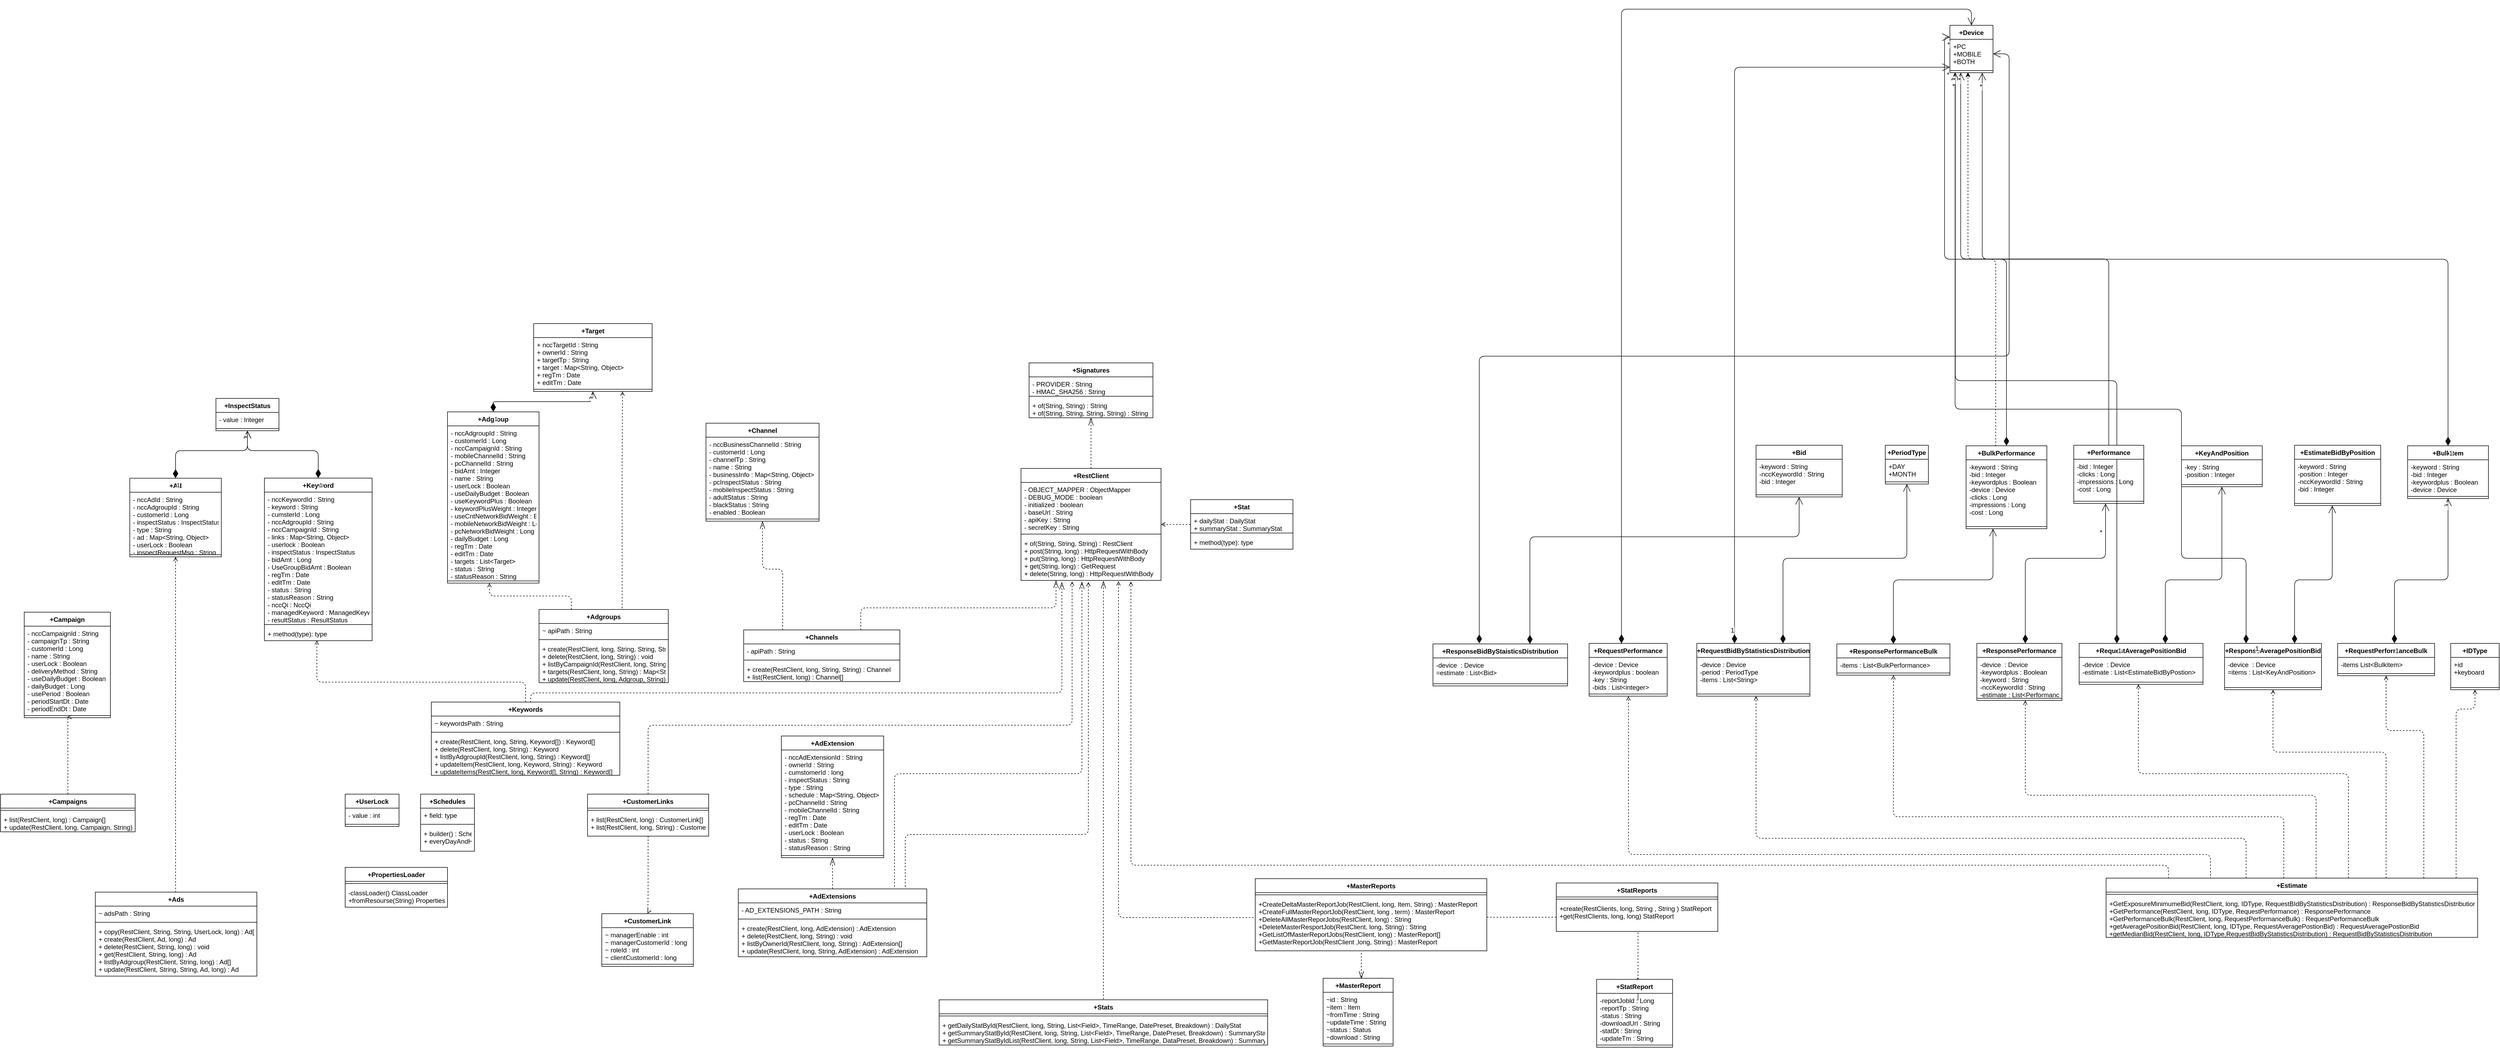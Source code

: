 <mxfile version="15.5.2" type="github">
  <diagram id="C5RBs43oDa-KdzZeNtuy" name="Page-1">
    <mxGraphModel dx="5681" dy="2048" grid="1" gridSize="10" guides="1" tooltips="1" connect="1" arrows="1" fold="1" page="1" pageScale="1" pageWidth="4700" pageHeight="1500" math="0" shadow="0">
      <root>
        <mxCell id="WIyWlLk6GJQsqaUBKTNV-0" />
        <mxCell id="WIyWlLk6GJQsqaUBKTNV-1" parent="WIyWlLk6GJQsqaUBKTNV-0" />
        <mxCell id="idtFsPLVlB8KMN15-Iu1-218" style="edgeStyle=orthogonalEdgeStyle;orthogonalLoop=1;jettySize=auto;html=1;dashed=1;endArrow=open;endFill=0;exitX=-0.007;exitY=0.383;exitDx=0;exitDy=0;exitPerimeter=0;startArrow=none;entryX=0.696;entryY=1.018;entryDx=0;entryDy=0;entryPerimeter=0;" parent="WIyWlLk6GJQsqaUBKTNV-1" source="idtFsPLVlB8KMN15-Iu1-53" target="IsPKWjWjbbhWOZvx0KAc-56" edge="1">
          <mxGeometry relative="1" as="geometry">
            <Array as="points">
              <mxPoint x="-2604" y="1107" />
            </Array>
            <mxPoint x="-2570" y="518" as="targetPoint" />
          </mxGeometry>
        </mxCell>
        <mxCell id="7ZvF9bT9IcwRX-JwGskH-4" value="+Campaign" style="swimlane;fontStyle=1;align=center;verticalAlign=top;childLayout=stackLayout;horizontal=1;startSize=26;horizontalStack=0;resizeParent=1;resizeParentMax=0;resizeLast=0;collapsible=1;marginBottom=0;labelBackgroundColor=default;" parent="WIyWlLk6GJQsqaUBKTNV-1" vertex="1">
          <mxGeometry x="-4636" y="540" width="160" height="196" as="geometry">
            <mxRectangle x="10" y="382" width="90" height="26" as="alternateBounds" />
          </mxGeometry>
        </mxCell>
        <mxCell id="7ZvF9bT9IcwRX-JwGskH-5" value="- nccCampaignId : String&#xa;- campaignTp : String&#xa;- customerId : Long&#xa;- name : String&#xa;- userLock : Boolean&#xa;- deliveryMethod : String&#xa;- useDailyBudget : Boolean&#xa;- dailyBudget : Long&#xa;- usePeriod : Boolean&#xa;- periodStartDt : Date&#xa;- periodEndDt : Date" style="text;strokeColor=none;fillColor=none;align=left;verticalAlign=top;spacingLeft=4;spacingRight=4;overflow=hidden;rotatable=0;points=[[0,0.5],[1,0.5]];portConstraint=eastwest;labelBackgroundColor=default;" parent="7ZvF9bT9IcwRX-JwGskH-4" vertex="1">
          <mxGeometry y="26" width="160" height="162" as="geometry" />
        </mxCell>
        <mxCell id="7ZvF9bT9IcwRX-JwGskH-6" value="" style="line;strokeWidth=1;fillColor=none;align=left;verticalAlign=middle;spacingTop=-1;spacingLeft=3;spacingRight=3;rotatable=0;labelPosition=right;points=[];portConstraint=eastwest;labelBackgroundColor=default;" parent="7ZvF9bT9IcwRX-JwGskH-4" vertex="1">
          <mxGeometry y="188" width="160" height="8" as="geometry" />
        </mxCell>
        <mxCell id="7ZvF9bT9IcwRX-JwGskH-8" value="+Ad" style="swimlane;fontStyle=1;align=center;verticalAlign=top;childLayout=stackLayout;horizontal=1;startSize=26;horizontalStack=0;resizeParent=1;resizeParentMax=0;resizeLast=0;collapsible=1;marginBottom=0;labelBackgroundColor=default;" parent="WIyWlLk6GJQsqaUBKTNV-1" vertex="1">
          <mxGeometry x="-4440" y="291.28" width="170" height="146" as="geometry">
            <mxRectangle x="120" y="322" width="50" height="26" as="alternateBounds" />
          </mxGeometry>
        </mxCell>
        <mxCell id="7ZvF9bT9IcwRX-JwGskH-9" value="- nccAdId : String&#xa;- nccAdgroupId : String&#xa;- customerId : Long&#xa;- inspectStatus : InspectStatus&#xa;- type : String&#xa;- ad : Map&lt;String, Object&gt;&#xa;- userLock : Boolean&#xa;- inspectRequestMsg : String&#xa;" style="text;strokeColor=none;fillColor=none;align=left;verticalAlign=top;spacingLeft=4;spacingRight=4;overflow=hidden;rotatable=0;points=[[0,0.5],[1,0.5]];portConstraint=eastwest;labelBackgroundColor=default;" parent="7ZvF9bT9IcwRX-JwGskH-8" vertex="1">
          <mxGeometry y="26" width="170" height="112" as="geometry" />
        </mxCell>
        <mxCell id="7ZvF9bT9IcwRX-JwGskH-10" value="" style="line;strokeWidth=1;fillColor=none;align=left;verticalAlign=middle;spacingTop=-1;spacingLeft=3;spacingRight=3;rotatable=0;labelPosition=right;points=[];portConstraint=eastwest;labelBackgroundColor=default;" parent="7ZvF9bT9IcwRX-JwGskH-8" vertex="1">
          <mxGeometry y="138" width="170" height="8" as="geometry" />
        </mxCell>
        <mxCell id="idtFsPLVlB8KMN15-Iu1-127" style="edgeStyle=orthogonalEdgeStyle;orthogonalLoop=1;jettySize=auto;html=1;entryX=0.419;entryY=0.92;entryDx=0;entryDy=0;dashed=1;fontSize=12;verticalAlign=middle;exitX=0.367;exitY=0.004;exitDx=0;exitDy=0;exitPerimeter=0;entryPerimeter=0;startArrow=none;" parent="WIyWlLk6GJQsqaUBKTNV-1" source="idtFsPLVlB8KMN15-Iu1-42" target="idtFsPLVlB8KMN15-Iu1-50" edge="1">
          <mxGeometry relative="1" as="geometry" />
        </mxCell>
        <mxCell id="idtFsPLVlB8KMN15-Iu1-139" style="edgeStyle=orthogonalEdgeStyle;orthogonalLoop=1;jettySize=auto;html=1;dashed=1;fontSize=11;verticalAlign=middle;entryX=0.5;entryY=1;entryDx=0;entryDy=0;endFill=0;endArrow=open;" parent="WIyWlLk6GJQsqaUBKTNV-1" source="-4e21ovLT8-M-5KT2Jtu-23" target="-4e21ovLT8-M-5KT2Jtu-39" edge="1">
          <mxGeometry relative="1" as="geometry">
            <mxPoint x="-900" y="558" as="targetPoint" />
            <Array as="points">
              <mxPoint x="-180" y="760" />
              <mxPoint x="-250" y="760" />
            </Array>
          </mxGeometry>
        </mxCell>
        <mxCell id="idtFsPLVlB8KMN15-Iu1-140" style="edgeStyle=orthogonalEdgeStyle;orthogonalLoop=1;jettySize=auto;html=1;dashed=1;fontSize=11;verticalAlign=middle;endArrow=open;endFill=0;" parent="WIyWlLk6GJQsqaUBKTNV-1" source="-4e21ovLT8-M-5KT2Jtu-23" target="idtFsPLVlB8KMN15-Iu1-10" edge="1">
          <mxGeometry relative="1" as="geometry">
            <mxPoint x="-400" y="718" as="targetPoint" />
            <mxPoint x="-400" y="1170" as="sourcePoint" />
            <Array as="points">
              <mxPoint x="-250" y="800" />
              <mxPoint x="-460" y="800" />
            </Array>
          </mxGeometry>
        </mxCell>
        <mxCell id="idtFsPLVlB8KMN15-Iu1-143" style="edgeStyle=orthogonalEdgeStyle;orthogonalLoop=1;jettySize=auto;html=1;dashed=1;fontSize=11;verticalAlign=middle;endFill=0;endArrow=open;" parent="WIyWlLk6GJQsqaUBKTNV-1" source="-4e21ovLT8-M-5KT2Jtu-23" target="-4e21ovLT8-M-5KT2Jtu-35" edge="1">
          <mxGeometry relative="1" as="geometry">
            <Array as="points">
              <mxPoint x="-120" y="720" />
              <mxPoint x="-85" y="720" />
            </Array>
          </mxGeometry>
        </mxCell>
        <mxCell id="idtFsPLVlB8KMN15-Iu1-145" style="edgeStyle=orthogonalEdgeStyle;orthogonalLoop=1;jettySize=auto;html=1;dashed=1;fontSize=11;verticalAlign=middle;endFill=0;endArrow=open;" parent="WIyWlLk6GJQsqaUBKTNV-1" source="-4e21ovLT8-M-5KT2Jtu-23" target="idtFsPLVlB8KMN15-Iu1-19" edge="1">
          <mxGeometry relative="1" as="geometry">
            <mxPoint x="-1620" y="548" as="targetPoint" />
            <Array as="points">
              <mxPoint x="-510" y="960" />
              <mxPoint x="-1420" y="960" />
            </Array>
          </mxGeometry>
        </mxCell>
        <mxCell id="idtFsPLVlB8KMN15-Iu1-146" style="edgeStyle=orthogonalEdgeStyle;orthogonalLoop=1;jettySize=auto;html=1;dashed=1;fontSize=11;verticalAlign=middle;endFill=0;endArrow=open;" parent="WIyWlLk6GJQsqaUBKTNV-1" source="-4e21ovLT8-M-5KT2Jtu-23" target="-4e21ovLT8-M-5KT2Jtu-51" edge="1">
          <mxGeometry relative="1" as="geometry">
            <Array as="points">
              <mxPoint x="-320" y="840" />
              <mxPoint x="-710" y="840" />
            </Array>
          </mxGeometry>
        </mxCell>
        <mxCell id="idtFsPLVlB8KMN15-Iu1-147" style="edgeStyle=orthogonalEdgeStyle;orthogonalLoop=1;jettySize=auto;html=1;dashed=1;fontSize=11;verticalAlign=middle;endFill=0;endArrow=open;" parent="WIyWlLk6GJQsqaUBKTNV-1" source="-4e21ovLT8-M-5KT2Jtu-23" target="idtFsPLVlB8KMN15-Iu1-7" edge="1">
          <mxGeometry relative="1" as="geometry">
            <mxPoint x="-1890" y="548" as="targetPoint" />
            <mxPoint x="-920" y="1298" as="sourcePoint" />
            <Array as="points">
              <mxPoint x="-380" y="880" />
              <mxPoint x="-920" y="880" />
            </Array>
          </mxGeometry>
        </mxCell>
        <mxCell id="idtFsPLVlB8KMN15-Iu1-148" style="edgeStyle=orthogonalEdgeStyle;orthogonalLoop=1;jettySize=auto;html=1;dashed=1;fontSize=11;verticalAlign=middle;endFill=0;endArrow=open;exitX=0.832;exitY=0.006;exitDx=0;exitDy=0;exitPerimeter=0;entryX=0.785;entryY=1.026;entryDx=0;entryDy=0;entryPerimeter=0;" parent="WIyWlLk6GJQsqaUBKTNV-1" source="-4e21ovLT8-M-5KT2Jtu-23" target="IsPKWjWjbbhWOZvx0KAc-56" edge="1">
          <mxGeometry relative="1" as="geometry">
            <mxPoint x="-2640" y="510" as="targetPoint" />
            <Array as="points">
              <mxPoint x="-654" y="1010" />
              <mxPoint x="-2581" y="1010" />
            </Array>
          </mxGeometry>
        </mxCell>
        <mxCell id="-4e21ovLT8-M-5KT2Jtu-31" value="+PropertiesLoader" style="swimlane;fontStyle=1;align=center;verticalAlign=top;childLayout=stackLayout;horizontal=1;startSize=26;horizontalStack=0;resizeParent=1;resizeParentMax=0;resizeLast=0;collapsible=1;marginBottom=0;" parent="WIyWlLk6GJQsqaUBKTNV-1" vertex="1">
          <mxGeometry x="-4040" y="1014" width="190" height="74" as="geometry">
            <mxRectangle x="1896" y="606" width="140" height="26" as="alternateBounds" />
          </mxGeometry>
        </mxCell>
        <mxCell id="-4e21ovLT8-M-5KT2Jtu-33" value="" style="line;strokeWidth=1;fillColor=none;align=left;verticalAlign=middle;spacingTop=-1;spacingLeft=3;spacingRight=3;rotatable=0;labelPosition=right;points=[];portConstraint=eastwest;" parent="-4e21ovLT8-M-5KT2Jtu-31" vertex="1">
          <mxGeometry y="26" width="190" height="8" as="geometry" />
        </mxCell>
        <mxCell id="-4e21ovLT8-M-5KT2Jtu-34" value="-classLoader() ClassLoader&#xa;+fromResourse(String) Properties" style="text;strokeColor=none;fillColor=none;align=left;verticalAlign=top;spacingLeft=4;spacingRight=4;overflow=hidden;rotatable=0;points=[[0,0.5],[1,0.5]];portConstraint=eastwest;" parent="-4e21ovLT8-M-5KT2Jtu-31" vertex="1">
          <mxGeometry y="34" width="190" height="40" as="geometry" />
        </mxCell>
        <mxCell id="-4e21ovLT8-M-5KT2Jtu-35" value="+IDType" style="swimlane;fontStyle=1;align=center;verticalAlign=top;childLayout=stackLayout;horizontal=1;startSize=26;horizontalStack=0;resizeParent=1;resizeParentMax=0;resizeLast=0;collapsible=1;marginBottom=0;arcSize=7;" parent="WIyWlLk6GJQsqaUBKTNV-1" vertex="1">
          <mxGeometry x="-130" y="598" width="90" height="86" as="geometry" />
        </mxCell>
        <mxCell id="-4e21ovLT8-M-5KT2Jtu-36" value="+id&#xa;+keyboard" style="text;strokeColor=none;fillColor=none;align=left;verticalAlign=top;spacingLeft=4;spacingRight=4;overflow=hidden;rotatable=0;points=[[0,0.5],[1,0.5]];portConstraint=eastwest;" parent="-4e21ovLT8-M-5KT2Jtu-35" vertex="1">
          <mxGeometry y="26" width="90" height="52" as="geometry" />
        </mxCell>
        <mxCell id="-4e21ovLT8-M-5KT2Jtu-37" value="" style="line;strokeWidth=1;fillColor=none;align=left;verticalAlign=middle;spacingTop=-1;spacingLeft=3;spacingRight=3;rotatable=0;labelPosition=right;points=[];portConstraint=eastwest;" parent="-4e21ovLT8-M-5KT2Jtu-35" vertex="1">
          <mxGeometry y="78" width="90" height="8" as="geometry" />
        </mxCell>
        <mxCell id="-4e21ovLT8-M-5KT2Jtu-39" value="+RequestPerformanceBulk" style="swimlane;fontStyle=1;align=center;verticalAlign=top;childLayout=stackLayout;horizontal=1;startSize=26;horizontalStack=0;resizeParent=1;resizeParentMax=0;resizeLast=0;collapsible=1;marginBottom=0;" parent="WIyWlLk6GJQsqaUBKTNV-1" vertex="1">
          <mxGeometry x="-340" y="598" width="180" height="60" as="geometry" />
        </mxCell>
        <mxCell id="-4e21ovLT8-M-5KT2Jtu-40" value="-items List&lt;Bulkitem&gt;" style="text;strokeColor=none;fillColor=none;align=left;verticalAlign=top;spacingLeft=4;spacingRight=4;overflow=hidden;rotatable=0;points=[[0,0.5],[1,0.5]];portConstraint=eastwest;" parent="-4e21ovLT8-M-5KT2Jtu-39" vertex="1">
          <mxGeometry y="26" width="180" height="26" as="geometry" />
        </mxCell>
        <mxCell id="-4e21ovLT8-M-5KT2Jtu-41" value="" style="line;strokeWidth=1;fillColor=none;align=left;verticalAlign=middle;spacingTop=-1;spacingLeft=3;spacingRight=3;rotatable=0;labelPosition=right;points=[];portConstraint=eastwest;" parent="-4e21ovLT8-M-5KT2Jtu-39" vertex="1">
          <mxGeometry y="52" width="180" height="8" as="geometry" />
        </mxCell>
        <mxCell id="idtFsPLVlB8KMN15-Iu1-217" style="edgeStyle=orthogonalEdgeStyle;orthogonalLoop=1;jettySize=auto;html=1;dashed=1;endArrow=open;endFill=0;exitX=0.506;exitY=1.034;exitDx=0;exitDy=0;entryX=0.542;entryY=-0.029;entryDx=0;entryDy=0;exitPerimeter=0;entryPerimeter=0;" parent="WIyWlLk6GJQsqaUBKTNV-1" edge="1" target="idtFsPLVlB8KMN15-Iu1-22" source="-4e21ovLT8-M-5KT2Jtu-30">
          <mxGeometry relative="1" as="geometry">
            <mxPoint x="-1571" y="1098" as="sourcePoint" />
            <mxPoint x="-2131" y="416" as="targetPoint" />
            <Array as="points">
              <mxPoint x="-1639" y="1266" />
            </Array>
          </mxGeometry>
        </mxCell>
        <mxCell id="-4e21ovLT8-M-5KT2Jtu-27" value="+StatReports" style="swimlane;fontStyle=1;align=center;verticalAlign=top;childLayout=stackLayout;horizontal=1;startSize=26;horizontalStack=0;resizeParent=1;resizeParentMax=0;resizeLast=0;collapsible=1;marginBottom=0;" parent="WIyWlLk6GJQsqaUBKTNV-1" vertex="1">
          <mxGeometry x="-1791" y="1043" width="300" height="90" as="geometry">
            <mxRectangle x="2046" y="606" width="110" height="26" as="alternateBounds" />
          </mxGeometry>
        </mxCell>
        <mxCell id="-4e21ovLT8-M-5KT2Jtu-29" value="" style="line;strokeWidth=1;fillColor=none;align=left;verticalAlign=middle;spacingTop=-1;spacingLeft=3;spacingRight=3;rotatable=0;labelPosition=right;points=[];portConstraint=eastwest;" parent="-4e21ovLT8-M-5KT2Jtu-27" vertex="1">
          <mxGeometry y="26" width="300" height="8" as="geometry" />
        </mxCell>
        <mxCell id="-4e21ovLT8-M-5KT2Jtu-30" value="+create(RestClients, long, String , String ) StatReport&#xa;+get(RestClients, long, long) StatReport&#xa;" style="text;strokeColor=none;fillColor=none;align=left;verticalAlign=top;spacingLeft=4;spacingRight=4;overflow=hidden;rotatable=0;points=[[0,0.5],[1,0.5]];portConstraint=eastwest;" parent="-4e21ovLT8-M-5KT2Jtu-27" vertex="1">
          <mxGeometry y="34" width="300" height="56" as="geometry" />
        </mxCell>
        <mxCell id="7ZvF9bT9IcwRX-JwGskH-17" value="+Keyword" style="swimlane;fontStyle=1;align=center;verticalAlign=top;childLayout=stackLayout;horizontal=1;startSize=26;horizontalStack=0;resizeParent=1;resizeParentMax=0;resizeLast=0;collapsible=1;marginBottom=0;" parent="WIyWlLk6GJQsqaUBKTNV-1" vertex="1">
          <mxGeometry x="-4190" y="291" width="200" height="302" as="geometry">
            <mxRectangle x="240" y="320" width="80" height="26" as="alternateBounds" />
          </mxGeometry>
        </mxCell>
        <mxCell id="7ZvF9bT9IcwRX-JwGskH-18" value="- nccKeywordId : String&#xa;- keyword : String&#xa;- cumsterId : Long&#xa;- nccAdgroupId : String&#xa;- nccCampaignId : String&#xa;- links : Map&lt;String, Object&gt;&#xa;- userlock : Boolean&#xa;- inspectStatus : InspectStatus&#xa;- bidAmt : Long&#xa;- UseGroupBidAmt : Boolean&#xa;- regTm : Date&#xa;- editTm : Date&#xa;- status : String&#xa;- statusReason : String&#xa;- nccQi : NccQi&#xa;- managedKeyword : ManagedKeyword&#xa;- resultStatus : ResultStatus&#xa;" style="text;strokeColor=none;fillColor=none;align=left;verticalAlign=top;spacingLeft=4;spacingRight=4;overflow=hidden;rotatable=0;points=[[0,0.5],[1,0.5]];portConstraint=eastwest;" parent="7ZvF9bT9IcwRX-JwGskH-17" vertex="1">
          <mxGeometry y="26" width="200" height="242" as="geometry" />
        </mxCell>
        <mxCell id="7ZvF9bT9IcwRX-JwGskH-19" value="" style="line;strokeWidth=1;fillColor=none;align=left;verticalAlign=middle;spacingTop=-1;spacingLeft=3;spacingRight=3;rotatable=0;labelPosition=right;points=[];portConstraint=eastwest;labelBackgroundColor=default;" parent="7ZvF9bT9IcwRX-JwGskH-17" vertex="1">
          <mxGeometry y="268" width="200" height="8" as="geometry" />
        </mxCell>
        <mxCell id="7ZvF9bT9IcwRX-JwGskH-20" value="+ method(type): type" style="text;strokeColor=none;fillColor=none;align=left;verticalAlign=top;spacingLeft=4;spacingRight=4;overflow=hidden;rotatable=0;points=[[0,0.5],[1,0.5]];portConstraint=eastwest;labelBackgroundColor=default;" parent="7ZvF9bT9IcwRX-JwGskH-17" vertex="1">
          <mxGeometry y="276" width="200" height="26" as="geometry" />
        </mxCell>
        <mxCell id="idtFsPLVlB8KMN15-Iu1-133" style="edgeStyle=orthogonalEdgeStyle;orthogonalLoop=1;jettySize=auto;html=1;dashed=1;fontSize=11;verticalAlign=middle;endFill=0;endArrow=open;startArrow=none;entryX=0.481;entryY=1.037;entryDx=0;entryDy=0;entryPerimeter=0;" parent="WIyWlLk6GJQsqaUBKTNV-1" target="IsPKWjWjbbhWOZvx0KAc-56" edge="1">
          <mxGeometry relative="1" as="geometry">
            <Array as="points">
              <mxPoint x="-3000" y="953" />
              <mxPoint x="-2660" y="953" />
            </Array>
            <mxPoint x="-2680" y="530" as="targetPoint" />
            <mxPoint x="-3000" y="1050" as="sourcePoint" />
          </mxGeometry>
        </mxCell>
        <mxCell id="7ZvF9bT9IcwRX-JwGskH-21" value="+UserLock" style="swimlane;fontStyle=1;align=center;verticalAlign=top;childLayout=stackLayout;horizontal=1;startSize=26;horizontalStack=0;resizeParent=1;resizeParentMax=0;resizeLast=0;collapsible=1;marginBottom=0;labelBackgroundColor=default;arcSize=2;" parent="WIyWlLk6GJQsqaUBKTNV-1" vertex="1">
          <mxGeometry x="-4040" y="878" width="100" height="60" as="geometry">
            <mxRectangle x="360" y="320" width="90" height="26" as="alternateBounds" />
          </mxGeometry>
        </mxCell>
        <mxCell id="7ZvF9bT9IcwRX-JwGskH-22" value="- value : int" style="text;strokeColor=none;fillColor=none;align=left;verticalAlign=top;spacingLeft=4;spacingRight=4;overflow=hidden;rotatable=0;points=[[0,0.5],[1,0.5]];portConstraint=eastwest;labelBackgroundColor=default;" parent="7ZvF9bT9IcwRX-JwGskH-21" vertex="1">
          <mxGeometry y="26" width="100" height="26" as="geometry" />
        </mxCell>
        <mxCell id="7ZvF9bT9IcwRX-JwGskH-23" value="" style="line;strokeWidth=1;fillColor=none;align=left;verticalAlign=middle;spacingTop=-1;spacingLeft=3;spacingRight=3;rotatable=0;labelPosition=right;points=[];portConstraint=eastwest;labelBackgroundColor=default;" parent="7ZvF9bT9IcwRX-JwGskH-21" vertex="1">
          <mxGeometry y="52" width="100" height="8" as="geometry" />
        </mxCell>
        <mxCell id="LyYTvEO3KI667NE_mtn4-21" style="edgeStyle=orthogonalEdgeStyle;orthogonalLoop=1;jettySize=auto;html=1;fontSize=12;startArrow=diamondThin;startFill=1;endArrow=open;startSize=14;endSize=12;strokeColor=#0F0F0F;" edge="1" parent="WIyWlLk6GJQsqaUBKTNV-1" source="-4e21ovLT8-M-5KT2Jtu-51" target="idtFsPLVlB8KMN15-Iu1-123">
          <mxGeometry relative="1" as="geometry">
            <Array as="points">
              <mxPoint x="-660" y="480" />
              <mxPoint x="-555" y="480" />
            </Array>
          </mxGeometry>
        </mxCell>
        <mxCell id="-4e21ovLT8-M-5KT2Jtu-51" value="+RequestAveragePositionBid" style="swimlane;fontStyle=1;align=center;verticalAlign=top;childLayout=stackLayout;horizontal=1;startSize=26;horizontalStack=0;resizeParent=1;resizeParentMax=0;resizeLast=0;collapsible=1;marginBottom=0;" parent="WIyWlLk6GJQsqaUBKTNV-1" vertex="1">
          <mxGeometry x="-820" y="598" width="230" height="76" as="geometry" />
        </mxCell>
        <mxCell id="idtFsPLVlB8KMN15-Iu1-1" value="-device  : Device&#xa;-estimate : List&lt;EstimateBidByPostion&gt;" style="text;strokeColor=none;fillColor=none;align=left;verticalAlign=top;spacingLeft=4;spacingRight=4;overflow=hidden;rotatable=0;points=[[0,0.5],[1,0.5]];portConstraint=eastwest;" parent="-4e21ovLT8-M-5KT2Jtu-51" vertex="1">
          <mxGeometry y="26" width="230" height="42" as="geometry" />
        </mxCell>
        <mxCell id="-4e21ovLT8-M-5KT2Jtu-53" value="" style="line;strokeWidth=1;fillColor=none;align=left;verticalAlign=middle;spacingTop=-1;spacingLeft=3;spacingRight=3;rotatable=0;labelPosition=right;points=[];portConstraint=eastwest;" parent="-4e21ovLT8-M-5KT2Jtu-51" vertex="1">
          <mxGeometry y="68" width="230" height="8" as="geometry" />
        </mxCell>
        <mxCell id="7ZvF9bT9IcwRX-JwGskH-25" value="+InspectStatus" style="swimlane;fontStyle=1;align=center;verticalAlign=top;childLayout=stackLayout;horizontal=1;startSize=26;horizontalStack=0;resizeParent=1;resizeParentMax=0;resizeLast=0;collapsible=1;marginBottom=0;arcSize=19;" parent="WIyWlLk6GJQsqaUBKTNV-1" vertex="1">
          <mxGeometry x="-4280" y="143" width="117" height="60" as="geometry">
            <mxRectangle x="160" y="40" width="110" height="26" as="alternateBounds" />
          </mxGeometry>
        </mxCell>
        <mxCell id="7ZvF9bT9IcwRX-JwGskH-26" value="- value : Integer" style="text;strokeColor=none;fillColor=none;align=left;verticalAlign=top;spacingLeft=4;spacingRight=4;overflow=hidden;rotatable=0;points=[[0,0.5],[1,0.5]];portConstraint=eastwest;" parent="7ZvF9bT9IcwRX-JwGskH-25" vertex="1">
          <mxGeometry y="26" width="117" height="26" as="geometry" />
        </mxCell>
        <mxCell id="7ZvF9bT9IcwRX-JwGskH-27" value="" style="line;strokeWidth=1;fillColor=none;align=left;verticalAlign=middle;spacingTop=-1;spacingLeft=3;spacingRight=3;rotatable=0;labelPosition=right;points=[];portConstraint=eastwest;" parent="7ZvF9bT9IcwRX-JwGskH-25" vertex="1">
          <mxGeometry y="52" width="117" height="8" as="geometry" />
        </mxCell>
        <mxCell id="IsPKWjWjbbhWOZvx0KAc-95" style="edgeStyle=orthogonalEdgeStyle;orthogonalLoop=1;jettySize=auto;html=1;exitX=0.5;exitY=0;exitDx=0;exitDy=0;dashed=1;endArrow=open;endFill=0;labelBackgroundColor=default;entryX=0.5;entryY=0.836;entryDx=0;entryDy=0;entryPerimeter=0;" parent="WIyWlLk6GJQsqaUBKTNV-1" source="7ZvF9bT9IcwRX-JwGskH-29" target="7ZvF9bT9IcwRX-JwGskH-6" edge="1">
          <mxGeometry relative="1" as="geometry">
            <mxPoint x="-4470" y="760" as="targetPoint" />
            <Array as="points">
              <mxPoint x="-4555" y="735" />
            </Array>
          </mxGeometry>
        </mxCell>
        <mxCell id="7ZvF9bT9IcwRX-JwGskH-29" value="+Campaigns" style="swimlane;fontStyle=1;align=center;verticalAlign=top;childLayout=stackLayout;horizontal=1;startSize=26;horizontalStack=0;resizeParent=1;resizeParentMax=0;resizeLast=0;collapsible=1;marginBottom=0;labelBackgroundColor=default;" parent="WIyWlLk6GJQsqaUBKTNV-1" vertex="1">
          <mxGeometry x="-4680" y="878" width="250" height="70" as="geometry">
            <mxRectangle x="20" y="710" width="100" height="26" as="alternateBounds" />
          </mxGeometry>
        </mxCell>
        <mxCell id="7ZvF9bT9IcwRX-JwGskH-31" value="" style="line;strokeWidth=1;fillColor=none;align=left;verticalAlign=middle;spacingTop=-1;spacingLeft=3;spacingRight=3;rotatable=0;labelPosition=right;points=[];portConstraint=eastwest;labelBackgroundColor=default;" parent="7ZvF9bT9IcwRX-JwGskH-29" vertex="1">
          <mxGeometry y="26" width="250" height="8" as="geometry" />
        </mxCell>
        <mxCell id="7ZvF9bT9IcwRX-JwGskH-32" value="+ list(RestClient, long) : Campaign[]&#xa;+ update(RestClient, long, Campaign, String) : Campaign" style="text;strokeColor=none;fillColor=none;align=left;verticalAlign=top;spacingLeft=4;spacingRight=4;overflow=hidden;rotatable=0;points=[[0,0.5],[1,0.5]];portConstraint=eastwest;labelBackgroundColor=default;" parent="7ZvF9bT9IcwRX-JwGskH-29" vertex="1">
          <mxGeometry y="34" width="250" height="36" as="geometry" />
        </mxCell>
        <mxCell id="IsPKWjWjbbhWOZvx0KAc-97" style="edgeStyle=orthogonalEdgeStyle;orthogonalLoop=1;jettySize=auto;html=1;exitX=0.5;exitY=0;exitDx=0;exitDy=0;dashed=1;endArrow=open;endFill=0;entryX=0.5;entryY=1;entryDx=0;entryDy=0;labelBackgroundColor=default;" parent="WIyWlLk6GJQsqaUBKTNV-1" source="7ZvF9bT9IcwRX-JwGskH-33" target="7ZvF9bT9IcwRX-JwGskH-8" edge="1">
          <mxGeometry relative="1" as="geometry">
            <mxPoint x="-3870" y="540" as="targetPoint" />
            <Array as="points">
              <mxPoint x="-4355" y="1060" />
            </Array>
          </mxGeometry>
        </mxCell>
        <mxCell id="7ZvF9bT9IcwRX-JwGskH-33" value="+Ads" style="swimlane;fontStyle=1;align=center;verticalAlign=top;childLayout=stackLayout;horizontal=1;startSize=26;horizontalStack=0;resizeParent=1;resizeParentMax=0;resizeLast=0;collapsible=1;marginBottom=0;fillStyle=auto;fillColor=#FFFFFF;labelBackgroundColor=default;" parent="WIyWlLk6GJQsqaUBKTNV-1" vertex="1">
          <mxGeometry x="-4504" y="1060" width="300" height="156" as="geometry">
            <mxRectangle x="130" y="710" width="60" height="26" as="alternateBounds" />
          </mxGeometry>
        </mxCell>
        <mxCell id="7ZvF9bT9IcwRX-JwGskH-34" value="~ adsPath : String" style="text;strokeColor=none;fillColor=none;align=left;verticalAlign=top;spacingLeft=4;spacingRight=4;overflow=hidden;rotatable=0;points=[[0,0.5],[1,0.5]];portConstraint=eastwest;labelBackgroundColor=default;" parent="7ZvF9bT9IcwRX-JwGskH-33" vertex="1">
          <mxGeometry y="26" width="300" height="26" as="geometry" />
        </mxCell>
        <mxCell id="7ZvF9bT9IcwRX-JwGskH-35" value="" style="line;strokeWidth=1;fillColor=none;align=left;verticalAlign=middle;spacingTop=-1;spacingLeft=3;spacingRight=3;rotatable=0;labelPosition=right;points=[];portConstraint=eastwest;labelBackgroundColor=default;" parent="7ZvF9bT9IcwRX-JwGskH-33" vertex="1">
          <mxGeometry y="52" width="300" height="8" as="geometry" />
        </mxCell>
        <mxCell id="7ZvF9bT9IcwRX-JwGskH-36" value="+ copy(RestClient, String, String, UserLock, long) : Ad[]&#xa;+ create(RestClient, Ad, long) : Ad&#xa;+ delete(RestClient, String, long) : void&#xa;+ get(RestClient, String, long) : Ad&#xa;+ listByAdgroup(RestClient, String, long) : Ad[]&#xa;+ update(RestClient, String, String, Ad, long) : Ad" style="text;strokeColor=none;fillColor=none;align=left;verticalAlign=top;spacingLeft=4;spacingRight=4;overflow=hidden;rotatable=0;points=[[0,0.5],[1,0.5]];portConstraint=eastwest;labelBackgroundColor=default;" parent="7ZvF9bT9IcwRX-JwGskH-33" vertex="1">
          <mxGeometry y="60" width="300" height="96" as="geometry" />
        </mxCell>
        <mxCell id="idtFsPLVlB8KMN15-Iu1-179" style="edgeStyle=orthogonalEdgeStyle;orthogonalLoop=1;jettySize=auto;html=1;fontSize=12;startArrow=diamondThin;startFill=1;endArrow=open;startSize=14;endSize=12;strokeColor=#0F0F0F;exitX=0.414;exitY=0;exitDx=0;exitDy=0;exitPerimeter=0;entryX=0.5;entryY=0;entryDx=0;entryDy=0;" parent="WIyWlLk6GJQsqaUBKTNV-1" source="idtFsPLVlB8KMN15-Iu1-2" target="idtFsPLVlB8KMN15-Iu1-48" edge="1">
          <mxGeometry relative="1" as="geometry" />
        </mxCell>
        <mxCell id="IsPKWjWjbbhWOZvx0KAc-98" style="edgeStyle=orthogonalEdgeStyle;orthogonalLoop=1;jettySize=auto;html=1;exitX=0.5;exitY=0;exitDx=0;exitDy=0;entryX=0.487;entryY=0.978;entryDx=0;entryDy=0;entryPerimeter=0;dashed=1;endArrow=open;endFill=0;labelBackgroundColor=default;" parent="WIyWlLk6GJQsqaUBKTNV-1" source="IsPKWjWjbbhWOZvx0KAc-0" target="7ZvF9bT9IcwRX-JwGskH-20" edge="1">
          <mxGeometry relative="1" as="geometry">
            <Array as="points">
              <mxPoint x="-3705" y="670" />
              <mxPoint x="-4093" y="670" />
            </Array>
          </mxGeometry>
        </mxCell>
        <mxCell id="IsPKWjWjbbhWOZvx0KAc-138" style="edgeStyle=orthogonalEdgeStyle;orthogonalLoop=1;jettySize=auto;html=1;exitX=0.527;exitY=0.006;exitDx=0;exitDy=0;entryX=0.292;entryY=1.037;entryDx=0;entryDy=0;entryPerimeter=0;dashed=1;startFill=0;endArrow=openThin;endFill=0;startSize=14;endSize=12;sourcePerimeterSpacing=1;exitPerimeter=0;" parent="WIyWlLk6GJQsqaUBKTNV-1" source="IsPKWjWjbbhWOZvx0KAc-0" target="IsPKWjWjbbhWOZvx0KAc-56" edge="1">
          <mxGeometry relative="1" as="geometry">
            <Array as="points">
              <mxPoint x="-3695" y="690" />
              <mxPoint x="-2709" y="690" />
            </Array>
          </mxGeometry>
        </mxCell>
        <mxCell id="IsPKWjWjbbhWOZvx0KAc-0" value="+Keywords" style="swimlane;fontStyle=1;align=center;verticalAlign=top;childLayout=stackLayout;horizontal=1;startSize=26;horizontalStack=0;resizeParent=1;resizeParentMax=0;resizeLast=0;collapsible=1;marginBottom=0;" parent="WIyWlLk6GJQsqaUBKTNV-1" vertex="1">
          <mxGeometry x="-3880" y="707" width="350" height="136" as="geometry">
            <mxRectangle x="370" y="720" width="90" height="26" as="alternateBounds" />
          </mxGeometry>
        </mxCell>
        <mxCell id="IsPKWjWjbbhWOZvx0KAc-1" value="~ keywordsPath : String" style="text;strokeColor=none;fillColor=none;align=left;verticalAlign=top;spacingLeft=4;spacingRight=4;overflow=hidden;rotatable=0;points=[[0,0.5],[1,0.5]];portConstraint=eastwest;" parent="IsPKWjWjbbhWOZvx0KAc-0" vertex="1">
          <mxGeometry y="26" width="350" height="26" as="geometry" />
        </mxCell>
        <mxCell id="IsPKWjWjbbhWOZvx0KAc-2" value="" style="line;strokeWidth=1;fillColor=none;align=left;verticalAlign=middle;spacingTop=-1;spacingLeft=3;spacingRight=3;rotatable=0;labelPosition=right;points=[];portConstraint=eastwest;" parent="IsPKWjWjbbhWOZvx0KAc-0" vertex="1">
          <mxGeometry y="52" width="350" height="8" as="geometry" />
        </mxCell>
        <mxCell id="IsPKWjWjbbhWOZvx0KAc-3" value="+ create(RestClient, long, String, Keyword[]) : Keyword[]&#xa;+ delete(RestClient, long, String) : Keyword&#xa;+ listByAdgroupId(RestClient, long, String) : Keyword[]&#xa;+ updateItem(RestClient, long, Keyword, String) : Keyword&#xa;+ updateItems(RestClient, long, Keyword[], String) : Keyword[]" style="text;strokeColor=none;fillColor=none;align=left;verticalAlign=top;spacingLeft=4;spacingRight=4;overflow=hidden;rotatable=0;points=[[0,0.5],[1,0.5]];portConstraint=eastwest;" parent="IsPKWjWjbbhWOZvx0KAc-0" vertex="1">
          <mxGeometry y="60" width="350" height="76" as="geometry" />
        </mxCell>
        <mxCell id="IsPKWjWjbbhWOZvx0KAc-122" style="edgeStyle=orthogonalEdgeStyle;orthogonalLoop=1;jettySize=auto;html=1;dashed=1;endArrow=open;endFill=0;exitX=0.643;exitY=-0.017;exitDx=0;exitDy=0;exitPerimeter=0;entryX=0.75;entryY=1;entryDx=0;entryDy=0;" parent="WIyWlLk6GJQsqaUBKTNV-1" source="IsPKWjWjbbhWOZvx0KAc-4" target="IsPKWjWjbbhWOZvx0KAc-8" edge="1">
          <mxGeometry relative="1" as="geometry">
            <Array as="points">
              <mxPoint x="-3526" y="270" />
              <mxPoint x="-3525" y="270" />
            </Array>
          </mxGeometry>
        </mxCell>
        <mxCell id="IsPKWjWjbbhWOZvx0KAc-123" style="edgeStyle=orthogonalEdgeStyle;orthogonalLoop=1;jettySize=auto;html=1;exitX=0.25;exitY=0;exitDx=0;exitDy=0;dashed=1;endArrow=open;endFill=0;labelBackgroundColor=default;entryX=0.458;entryY=0.963;entryDx=0;entryDy=0;entryPerimeter=0;" parent="WIyWlLk6GJQsqaUBKTNV-1" source="IsPKWjWjbbhWOZvx0KAc-4" edge="1" target="IsPKWjWjbbhWOZvx0KAc-105">
          <mxGeometry relative="1" as="geometry">
            <mxPoint x="-3490" y="609" as="targetPoint" />
            <Array as="points">
              <mxPoint x="-3620" y="510" />
              <mxPoint x="-3772" y="510" />
            </Array>
          </mxGeometry>
        </mxCell>
        <mxCell id="IsPKWjWjbbhWOZvx0KAc-4" value="+Adgroups" style="swimlane;fontStyle=1;align=center;verticalAlign=top;childLayout=stackLayout;horizontal=1;startSize=26;horizontalStack=0;resizeParent=1;resizeParentMax=0;resizeLast=0;collapsible=1;marginBottom=0;" parent="WIyWlLk6GJQsqaUBKTNV-1" vertex="1">
          <mxGeometry x="-3680" y="535" width="240" height="136" as="geometry">
            <mxRectangle x="500" y="720" width="90" height="26" as="alternateBounds" />
          </mxGeometry>
        </mxCell>
        <mxCell id="IsPKWjWjbbhWOZvx0KAc-5" value="~ apiPath : String" style="text;strokeColor=none;fillColor=none;align=left;verticalAlign=top;spacingLeft=4;spacingRight=4;overflow=hidden;rotatable=0;points=[[0,0.5],[1,0.5]];portConstraint=eastwest;" parent="IsPKWjWjbbhWOZvx0KAc-4" vertex="1">
          <mxGeometry y="26" width="240" height="26" as="geometry" />
        </mxCell>
        <mxCell id="IsPKWjWjbbhWOZvx0KAc-6" value="" style="line;strokeWidth=1;fillColor=none;align=left;verticalAlign=middle;spacingTop=-1;spacingLeft=3;spacingRight=3;rotatable=0;labelPosition=right;points=[];portConstraint=eastwest;" parent="IsPKWjWjbbhWOZvx0KAc-4" vertex="1">
          <mxGeometry y="52" width="240" height="8" as="geometry" />
        </mxCell>
        <mxCell id="IsPKWjWjbbhWOZvx0KAc-7" value="+ create(RestClient, long, String, String, String) : Adgroup&#xa;+ delete(RestClient, long, String) : void&#xa;+ listByCampaignId(RestClient, long, String) : Adgroup[]&#xa;+ targets(RestClient, long, String) : Map&lt;String, Target&gt;&#xa;+ update(RestClient, long, Adgroup, String) : Adgroup" style="text;strokeColor=none;fillColor=none;align=left;verticalAlign=top;spacingLeft=4;spacingRight=4;overflow=hidden;rotatable=0;points=[[0,0.5],[1,0.5]];portConstraint=eastwest;" parent="IsPKWjWjbbhWOZvx0KAc-4" vertex="1">
          <mxGeometry y="60" width="240" height="76" as="geometry" />
        </mxCell>
        <mxCell id="LyYTvEO3KI667NE_mtn4-15" style="edgeStyle=orthogonalEdgeStyle;orthogonalLoop=1;jettySize=auto;html=1;fontSize=12;startArrow=diamondThin;startFill=1;endArrow=open;startSize=14;endSize=12;strokeColor=#0F0F0F;" edge="1" parent="WIyWlLk6GJQsqaUBKTNV-1" source="idtFsPLVlB8KMN15-Iu1-10" target="idtFsPLVlB8KMN15-Iu1-33">
          <mxGeometry relative="1" as="geometry">
            <Array as="points">
              <mxPoint x="-420" y="480" />
              <mxPoint x="-350" y="480" />
            </Array>
          </mxGeometry>
        </mxCell>
        <mxCell id="idtFsPLVlB8KMN15-Iu1-10" value="+ResponseAveragePositionBid" style="swimlane;fontStyle=1;align=center;verticalAlign=top;childLayout=stackLayout;horizontal=1;startSize=26;horizontalStack=0;resizeParent=1;resizeParentMax=0;resizeLast=0;collapsible=1;marginBottom=0;" parent="WIyWlLk6GJQsqaUBKTNV-1" vertex="1">
          <mxGeometry x="-550" y="598" width="180" height="86" as="geometry" />
        </mxCell>
        <mxCell id="idtFsPLVlB8KMN15-Iu1-11" value="-device  : Device&#xa;=items : List&lt;KeyAndPosition&gt;" style="text;strokeColor=none;fillColor=none;align=left;verticalAlign=top;spacingLeft=4;spacingRight=4;overflow=hidden;rotatable=0;points=[[0,0.5],[1,0.5]];portConstraint=eastwest;" parent="idtFsPLVlB8KMN15-Iu1-10" vertex="1">
          <mxGeometry y="26" width="180" height="52" as="geometry" />
        </mxCell>
        <mxCell id="idtFsPLVlB8KMN15-Iu1-12" value="" style="line;strokeWidth=1;fillColor=none;align=left;verticalAlign=middle;spacingTop=-1;spacingLeft=3;spacingRight=3;rotatable=0;labelPosition=right;points=[];portConstraint=eastwest;" parent="idtFsPLVlB8KMN15-Iu1-10" vertex="1">
          <mxGeometry y="78" width="180" height="8" as="geometry" />
        </mxCell>
        <mxCell id="IsPKWjWjbbhWOZvx0KAc-8" value="+Target" style="swimlane;fontStyle=1;align=center;verticalAlign=top;childLayout=stackLayout;horizontal=1;startSize=26;horizontalStack=0;resizeParent=1;resizeParentMax=0;resizeLast=0;collapsible=1;marginBottom=0;" parent="WIyWlLk6GJQsqaUBKTNV-1" vertex="1">
          <mxGeometry x="-3690" y="4" width="220" height="126" as="geometry">
            <mxRectangle x="450" y="160" width="70" height="26" as="alternateBounds" />
          </mxGeometry>
        </mxCell>
        <mxCell id="IsPKWjWjbbhWOZvx0KAc-9" value="+ nccTargetId : String&#xa;+ ownerId : String&#xa;+ targetTp : String&#xa;+ target : Map&lt;String, Object&gt;&#xa;+ regTm : Date&#xa;+ editTm : Date " style="text;strokeColor=none;fillColor=none;align=left;verticalAlign=top;spacingLeft=4;spacingRight=4;overflow=hidden;rotatable=0;points=[[0,0.5],[1,0.5]];portConstraint=eastwest;" parent="IsPKWjWjbbhWOZvx0KAc-8" vertex="1">
          <mxGeometry y="26" width="220" height="92" as="geometry" />
        </mxCell>
        <mxCell id="IsPKWjWjbbhWOZvx0KAc-10" value="" style="line;strokeWidth=1;fillColor=none;align=left;verticalAlign=middle;spacingTop=-1;spacingLeft=3;spacingRight=3;rotatable=0;labelPosition=right;points=[];portConstraint=eastwest;" parent="IsPKWjWjbbhWOZvx0KAc-8" vertex="1">
          <mxGeometry y="118" width="220" height="8" as="geometry" />
        </mxCell>
        <mxCell id="idtFsPLVlB8KMN15-Iu1-180" style="edgeStyle=orthogonalEdgeStyle;orthogonalLoop=1;jettySize=auto;html=1;fontSize=12;startArrow=diamondThin;startFill=1;endArrow=open;startSize=14;endSize=12;strokeColor=#0F0F0F;exitX=0.344;exitY=-0.012;exitDx=0;exitDy=0;exitPerimeter=0;entryX=1;entryY=0.5;entryDx=0;entryDy=0;" parent="WIyWlLk6GJQsqaUBKTNV-1" source="idtFsPLVlB8KMN15-Iu1-13" target="idtFsPLVlB8KMN15-Iu1-49" edge="1">
          <mxGeometry relative="1" as="geometry">
            <mxPoint x="-1300" y="80" as="targetPoint" />
          </mxGeometry>
        </mxCell>
        <mxCell id="LyYTvEO3KI667NE_mtn4-30" style="edgeStyle=orthogonalEdgeStyle;orthogonalLoop=1;jettySize=auto;html=1;fontSize=12;startArrow=diamondThin;startFill=1;endArrow=open;startSize=14;endSize=12;strokeColor=#0F0F0F;" edge="1" parent="WIyWlLk6GJQsqaUBKTNV-1" source="idtFsPLVlB8KMN15-Iu1-13" target="idtFsPLVlB8KMN15-Iu1-36">
          <mxGeometry relative="1" as="geometry">
            <Array as="points">
              <mxPoint x="-1840" y="400" />
              <mxPoint x="-1340" y="400" />
            </Array>
          </mxGeometry>
        </mxCell>
        <mxCell id="idtFsPLVlB8KMN15-Iu1-13" value="+ResponseBidByStaisticsDistribution" style="swimlane;fontStyle=1;align=center;verticalAlign=top;childLayout=stackLayout;horizontal=1;startSize=26;horizontalStack=0;resizeParent=1;resizeParentMax=0;resizeLast=0;collapsible=1;marginBottom=0;fontSize=12;" parent="WIyWlLk6GJQsqaUBKTNV-1" vertex="1">
          <mxGeometry x="-2020" y="599" width="250" height="78" as="geometry" />
        </mxCell>
        <mxCell id="idtFsPLVlB8KMN15-Iu1-14" value="-device  : Device&#xa;=estimate : List&lt;Bid&gt;" style="text;strokeColor=none;fillColor=none;align=left;verticalAlign=top;spacingLeft=4;spacingRight=4;overflow=hidden;rotatable=0;points=[[0,0.5],[1,0.5]];portConstraint=eastwest;" parent="idtFsPLVlB8KMN15-Iu1-13" vertex="1">
          <mxGeometry y="26" width="250" height="44" as="geometry" />
        </mxCell>
        <mxCell id="idtFsPLVlB8KMN15-Iu1-15" value="" style="line;strokeWidth=1;fillColor=none;align=left;verticalAlign=middle;spacingTop=-1;spacingLeft=3;spacingRight=3;rotatable=0;labelPosition=right;points=[];portConstraint=eastwest;" parent="idtFsPLVlB8KMN15-Iu1-13" vertex="1">
          <mxGeometry y="70" width="250" height="8" as="geometry" />
        </mxCell>
        <mxCell id="IsPKWjWjbbhWOZvx0KAc-16" value="+CustomerLink" style="swimlane;fontStyle=1;align=center;verticalAlign=top;childLayout=stackLayout;horizontal=1;startSize=26;horizontalStack=0;resizeParent=1;resizeParentMax=0;resizeLast=0;collapsible=1;marginBottom=0;" parent="WIyWlLk6GJQsqaUBKTNV-1" vertex="1">
          <mxGeometry x="-3563.5" y="1100" width="170" height="98" as="geometry">
            <mxRectangle x="640" y="440" width="110" height="26" as="alternateBounds" />
          </mxGeometry>
        </mxCell>
        <mxCell id="IsPKWjWjbbhWOZvx0KAc-17" value="~ managerEnable : int&#xa;~ managerCustomerId : long&#xa;~ roleId : int&#xa;~ clientCustomerId : long" style="text;strokeColor=none;fillColor=none;align=left;verticalAlign=top;spacingLeft=4;spacingRight=4;overflow=hidden;rotatable=0;points=[[0,0.5],[1,0.5]];portConstraint=eastwest;" parent="IsPKWjWjbbhWOZvx0KAc-16" vertex="1">
          <mxGeometry y="26" width="170" height="64" as="geometry" />
        </mxCell>
        <mxCell id="IsPKWjWjbbhWOZvx0KAc-18" value="" style="line;strokeWidth=1;fillColor=none;align=left;verticalAlign=middle;spacingTop=-1;spacingLeft=3;spacingRight=3;rotatable=0;labelPosition=right;points=[];portConstraint=eastwest;" parent="IsPKWjWjbbhWOZvx0KAc-16" vertex="1">
          <mxGeometry y="90" width="170" height="8" as="geometry" />
        </mxCell>
        <mxCell id="IsPKWjWjbbhWOZvx0KAc-109" style="edgeStyle=orthogonalEdgeStyle;orthogonalLoop=1;jettySize=auto;html=1;dashed=1;endArrow=open;endFill=0;exitX=0.5;exitY=1;exitDx=0;exitDy=0;entryX=0.5;entryY=0;entryDx=0;entryDy=0;" parent="WIyWlLk6GJQsqaUBKTNV-1" source="IsPKWjWjbbhWOZvx0KAc-20" target="IsPKWjWjbbhWOZvx0KAc-16" edge="1">
          <mxGeometry relative="1" as="geometry">
            <Array as="points">
              <mxPoint x="-3477" y="1060" />
              <mxPoint x="-3478" y="1060" />
              <mxPoint x="-3478" y="1099" />
              <mxPoint x="-3478" y="1099" />
            </Array>
            <mxPoint x="-3350" y="870" as="sourcePoint" />
            <mxPoint x="-3490" y="1070" as="targetPoint" />
          </mxGeometry>
        </mxCell>
        <mxCell id="IsPKWjWjbbhWOZvx0KAc-110" style="edgeStyle=orthogonalEdgeStyle;orthogonalLoop=1;jettySize=auto;html=1;exitX=0.5;exitY=0;exitDx=0;exitDy=0;dashed=1;endArrow=open;endFill=0;entryX=0.365;entryY=1.024;entryDx=0;entryDy=0;entryPerimeter=0;" parent="WIyWlLk6GJQsqaUBKTNV-1" source="IsPKWjWjbbhWOZvx0KAc-20" target="IsPKWjWjbbhWOZvx0KAc-56" edge="1">
          <mxGeometry relative="1" as="geometry">
            <mxPoint x="-2590" y="578" as="targetPoint" />
            <Array as="points">
              <mxPoint x="-3477" y="750" />
              <mxPoint x="-2690" y="750" />
            </Array>
          </mxGeometry>
        </mxCell>
        <mxCell id="IsPKWjWjbbhWOZvx0KAc-20" value="+CustomerLinks" style="swimlane;fontStyle=1;align=center;verticalAlign=top;childLayout=stackLayout;horizontal=1;startSize=26;horizontalStack=0;resizeParent=1;resizeParentMax=0;resizeLast=0;collapsible=1;marginBottom=0;" parent="WIyWlLk6GJQsqaUBKTNV-1" vertex="1">
          <mxGeometry x="-3590" y="878" width="225" height="78" as="geometry">
            <mxRectangle x="640" y="560" width="120" height="26" as="alternateBounds" />
          </mxGeometry>
        </mxCell>
        <mxCell id="IsPKWjWjbbhWOZvx0KAc-22" value="" style="line;strokeWidth=1;fillColor=none;align=left;verticalAlign=middle;spacingTop=-1;spacingLeft=3;spacingRight=3;rotatable=0;labelPosition=right;points=[];portConstraint=eastwest;" parent="IsPKWjWjbbhWOZvx0KAc-20" vertex="1">
          <mxGeometry y="26" width="225" height="8" as="geometry" />
        </mxCell>
        <mxCell id="IsPKWjWjbbhWOZvx0KAc-23" value="+ list(RestClient, long) : CustomerLink[]&#xa;+ list(RestClient, long, String) : CustomerLink[]" style="text;strokeColor=none;fillColor=none;align=left;verticalAlign=top;spacingLeft=4;spacingRight=4;overflow=hidden;rotatable=0;points=[[0,0.5],[1,0.5]];portConstraint=eastwest;" parent="IsPKWjWjbbhWOZvx0KAc-20" vertex="1">
          <mxGeometry y="34" width="225" height="44" as="geometry" />
        </mxCell>
        <mxCell id="LyYTvEO3KI667NE_mtn4-28" style="edgeStyle=orthogonalEdgeStyle;orthogonalLoop=1;jettySize=auto;html=1;fontSize=12;startArrow=diamondThin;startFill=1;endArrow=open;startSize=14;endSize=12;strokeColor=#0F0F0F;" edge="1" parent="WIyWlLk6GJQsqaUBKTNV-1" source="idtFsPLVlB8KMN15-Iu1-19" target="idtFsPLVlB8KMN15-Iu1-45">
          <mxGeometry relative="1" as="geometry">
            <Array as="points">
              <mxPoint x="-1370" y="440" />
              <mxPoint x="-1140" y="440" />
            </Array>
          </mxGeometry>
        </mxCell>
        <mxCell id="idtFsPLVlB8KMN15-Iu1-19" value="+RequestBidByStatisticsDistribution" style="swimlane;fontStyle=1;align=center;verticalAlign=top;childLayout=stackLayout;horizontal=1;startSize=26;horizontalStack=0;resizeParent=1;resizeParentMax=0;resizeLast=0;collapsible=1;marginBottom=0;" parent="WIyWlLk6GJQsqaUBKTNV-1" vertex="1">
          <mxGeometry x="-1530" y="598" width="210" height="98" as="geometry" />
        </mxCell>
        <mxCell id="idtFsPLVlB8KMN15-Iu1-20" value="-device : Device&#xa;-period : PeriodType&#xa;-items : List&lt;String&gt;" style="text;strokeColor=none;fillColor=none;align=left;verticalAlign=top;spacingLeft=4;spacingRight=4;overflow=hidden;rotatable=0;points=[[0,0.5],[1,0.5]];portConstraint=eastwest;" parent="idtFsPLVlB8KMN15-Iu1-19" vertex="1">
          <mxGeometry y="26" width="210" height="64" as="geometry" />
        </mxCell>
        <mxCell id="idtFsPLVlB8KMN15-Iu1-21" value="" style="line;strokeWidth=1;fillColor=none;align=left;verticalAlign=middle;spacingTop=-1;spacingLeft=3;spacingRight=3;rotatable=0;labelPosition=right;points=[];portConstraint=eastwest;" parent="idtFsPLVlB8KMN15-Iu1-19" vertex="1">
          <mxGeometry y="90" width="210" height="8" as="geometry" />
        </mxCell>
        <mxCell id="idtFsPLVlB8KMN15-Iu1-22" value="+StatReport" style="swimlane;fontStyle=1;align=center;verticalAlign=top;childLayout=stackLayout;horizontal=1;startSize=26;horizontalStack=0;resizeParent=1;resizeParentMax=0;resizeLast=0;collapsible=1;marginBottom=0;arcSize=39;" parent="WIyWlLk6GJQsqaUBKTNV-1" vertex="1">
          <mxGeometry x="-1716" y="1222" width="141" height="126" as="geometry">
            <mxRectangle x="1830" y="246" width="100" height="26" as="alternateBounds" />
          </mxGeometry>
        </mxCell>
        <mxCell id="idtFsPLVlB8KMN15-Iu1-23" value="-reportJobld : Long&#xa;-reportTp : String&#xa;-status : String&#xa;-downloadUrl : String&#xa;-statDt : String&#xa;-updateTm : String" style="text;strokeColor=none;fillColor=none;align=left;verticalAlign=top;spacingLeft=4;spacingRight=4;overflow=hidden;rotatable=0;points=[[0,0.5],[1,0.5]];portConstraint=eastwest;" parent="idtFsPLVlB8KMN15-Iu1-22" vertex="1">
          <mxGeometry y="26" width="141" height="92" as="geometry" />
        </mxCell>
        <mxCell id="idtFsPLVlB8KMN15-Iu1-24" value="" style="line;strokeWidth=1;fillColor=none;align=left;verticalAlign=middle;spacingTop=-1;spacingLeft=3;spacingRight=3;rotatable=0;labelPosition=right;points=[];portConstraint=eastwest;" parent="idtFsPLVlB8KMN15-Iu1-22" vertex="1">
          <mxGeometry y="118" width="141" height="8" as="geometry" />
        </mxCell>
        <mxCell id="idtFsPLVlB8KMN15-Iu1-25" value="+MasterReport" style="swimlane;fontStyle=1;align=center;verticalAlign=top;childLayout=stackLayout;horizontal=1;startSize=26;horizontalStack=0;resizeParent=1;resizeParentMax=0;resizeLast=0;collapsible=1;marginBottom=0;" parent="WIyWlLk6GJQsqaUBKTNV-1" vertex="1">
          <mxGeometry x="-2224" y="1220" width="130" height="126" as="geometry" />
        </mxCell>
        <mxCell id="idtFsPLVlB8KMN15-Iu1-26" value="~id : String&#xa;~item : Item&#xa;~fromTime : String&#xa;~updateTime : String&#xa;~status : Status&#xa;~download : String" style="text;strokeColor=none;fillColor=none;align=left;verticalAlign=top;spacingLeft=4;spacingRight=4;overflow=hidden;rotatable=0;points=[[0,0.5],[1,0.5]];portConstraint=eastwest;" parent="idtFsPLVlB8KMN15-Iu1-25" vertex="1">
          <mxGeometry y="26" width="130" height="92" as="geometry" />
        </mxCell>
        <mxCell id="idtFsPLVlB8KMN15-Iu1-27" value="" style="line;strokeWidth=1;fillColor=none;align=left;verticalAlign=middle;spacingTop=-1;spacingLeft=3;spacingRight=3;rotatable=0;labelPosition=right;points=[];portConstraint=eastwest;" parent="idtFsPLVlB8KMN15-Iu1-25" vertex="1">
          <mxGeometry y="118" width="130" height="8" as="geometry" />
        </mxCell>
        <mxCell id="IsPKWjWjbbhWOZvx0KAc-134" style="edgeStyle=orthogonalEdgeStyle;orthogonalLoop=1;jettySize=auto;html=1;exitX=0.25;exitY=0;exitDx=0;exitDy=0;entryX=0.5;entryY=1;entryDx=0;entryDy=0;dashed=1;startFill=0;endArrow=openThin;endFill=0;startSize=14;endSize=12;sourcePerimeterSpacing=1;" parent="WIyWlLk6GJQsqaUBKTNV-1" source="IsPKWjWjbbhWOZvx0KAc-28" target="IsPKWjWjbbhWOZvx0KAc-32" edge="1">
          <mxGeometry relative="1" as="geometry">
            <Array as="points">
              <mxPoint x="-3227" y="460" />
              <mxPoint x="-3265" y="460" />
            </Array>
          </mxGeometry>
        </mxCell>
        <mxCell id="IsPKWjWjbbhWOZvx0KAc-139" style="edgeStyle=orthogonalEdgeStyle;orthogonalLoop=1;jettySize=auto;html=1;exitX=0.75;exitY=0;exitDx=0;exitDy=0;entryX=0.25;entryY=1;entryDx=0;entryDy=0;dashed=1;startFill=0;endArrow=openThin;endFill=0;startSize=14;endSize=12;sourcePerimeterSpacing=1;" parent="WIyWlLk6GJQsqaUBKTNV-1" source="IsPKWjWjbbhWOZvx0KAc-28" target="IsPKWjWjbbhWOZvx0KAc-53" edge="1">
          <mxGeometry relative="1" as="geometry" />
        </mxCell>
        <mxCell id="IsPKWjWjbbhWOZvx0KAc-28" value="+Channels" style="swimlane;fontStyle=1;align=center;verticalAlign=top;childLayout=stackLayout;horizontal=1;startSize=26;horizontalStack=0;resizeParent=1;resizeParentMax=0;resizeLast=0;collapsible=1;marginBottom=0;" parent="WIyWlLk6GJQsqaUBKTNV-1" vertex="1">
          <mxGeometry x="-3300" y="573" width="290" height="96" as="geometry">
            <mxRectangle x="920" y="560" width="90" height="26" as="alternateBounds" />
          </mxGeometry>
        </mxCell>
        <mxCell id="IsPKWjWjbbhWOZvx0KAc-29" value="- apiPath : String" style="text;strokeColor=none;fillColor=none;align=left;verticalAlign=top;spacingLeft=4;spacingRight=4;overflow=hidden;rotatable=0;points=[[0,0.5],[1,0.5]];portConstraint=eastwest;" parent="IsPKWjWjbbhWOZvx0KAc-28" vertex="1">
          <mxGeometry y="26" width="290" height="26" as="geometry" />
        </mxCell>
        <mxCell id="IsPKWjWjbbhWOZvx0KAc-30" value="" style="line;strokeWidth=1;fillColor=none;align=left;verticalAlign=middle;spacingTop=-1;spacingLeft=3;spacingRight=3;rotatable=0;labelPosition=right;points=[];portConstraint=eastwest;" parent="IsPKWjWjbbhWOZvx0KAc-28" vertex="1">
          <mxGeometry y="52" width="290" height="8" as="geometry" />
        </mxCell>
        <mxCell id="IsPKWjWjbbhWOZvx0KAc-31" value="+ create(RestClient, long, String, String) : Channel&#xa;+ list(RestClient, long) : Channel[]" style="text;strokeColor=none;fillColor=none;align=left;verticalAlign=top;spacingLeft=4;spacingRight=4;overflow=hidden;rotatable=0;points=[[0,0.5],[1,0.5]];portConstraint=eastwest;" parent="IsPKWjWjbbhWOZvx0KAc-28" vertex="1">
          <mxGeometry y="60" width="290" height="36" as="geometry" />
        </mxCell>
        <mxCell id="idtFsPLVlB8KMN15-Iu1-30" value="+BulkItem" style="swimlane;fontStyle=1;align=center;verticalAlign=top;childLayout=stackLayout;horizontal=1;startSize=26;horizontalStack=0;resizeParent=1;resizeParentMax=0;resizeLast=0;collapsible=1;marginBottom=0;" parent="WIyWlLk6GJQsqaUBKTNV-1" vertex="1">
          <mxGeometry x="-210" y="231" width="150" height="98" as="geometry" />
        </mxCell>
        <mxCell id="idtFsPLVlB8KMN15-Iu1-31" value="-keyword : String&#xa;-bid : Integer&#xa;-keywordplus : Boolean&#xa;-device : Device" style="text;strokeColor=none;fillColor=none;align=left;verticalAlign=top;spacingLeft=4;spacingRight=4;overflow=hidden;rotatable=0;points=[[0,0.5],[1,0.5]];portConstraint=eastwest;" parent="idtFsPLVlB8KMN15-Iu1-30" vertex="1">
          <mxGeometry y="26" width="150" height="64" as="geometry" />
        </mxCell>
        <mxCell id="idtFsPLVlB8KMN15-Iu1-32" value="" style="line;strokeWidth=1;fillColor=none;align=left;verticalAlign=middle;spacingTop=-1;spacingLeft=3;spacingRight=3;rotatable=0;labelPosition=right;points=[];portConstraint=eastwest;" parent="idtFsPLVlB8KMN15-Iu1-30" vertex="1">
          <mxGeometry y="90" width="150" height="8" as="geometry" />
        </mxCell>
        <mxCell id="IsPKWjWjbbhWOZvx0KAc-32" value="+Channel" style="swimlane;fontStyle=1;align=center;verticalAlign=top;childLayout=stackLayout;horizontal=1;startSize=26;horizontalStack=0;resizeParent=1;resizeParentMax=0;resizeLast=0;collapsible=1;marginBottom=0;" parent="WIyWlLk6GJQsqaUBKTNV-1" vertex="1">
          <mxGeometry x="-3370" y="189" width="210" height="182" as="geometry">
            <mxRectangle x="920" y="310" width="80" height="26" as="alternateBounds" />
          </mxGeometry>
        </mxCell>
        <mxCell id="IsPKWjWjbbhWOZvx0KAc-33" value="- nccBusinessChannelId : String&#xa;- customerId : Long&#xa;- channelTp : String&#xa;- name : String&#xa;- businessInfo : Map&lt;String, Object&gt;&#xa;- pcInspectStatus : String&#xa;- mobileInspectStatus : String&#xa;- adultStatus : String&#xa;- blackStatus : String&#xa;- enabled : Boolean&#xa;" style="text;strokeColor=none;fillColor=none;align=left;verticalAlign=top;spacingLeft=4;spacingRight=4;overflow=hidden;rotatable=0;points=[[0,0.5],[1,0.5]];portConstraint=eastwest;" parent="IsPKWjWjbbhWOZvx0KAc-32" vertex="1">
          <mxGeometry y="26" width="210" height="148" as="geometry" />
        </mxCell>
        <mxCell id="IsPKWjWjbbhWOZvx0KAc-34" value="" style="line;strokeWidth=1;fillColor=none;align=left;verticalAlign=middle;spacingTop=-1;spacingLeft=3;spacingRight=3;rotatable=0;labelPosition=right;points=[];portConstraint=eastwest;" parent="IsPKWjWjbbhWOZvx0KAc-32" vertex="1">
          <mxGeometry y="174" width="210" height="8" as="geometry" />
        </mxCell>
        <mxCell id="idtFsPLVlB8KMN15-Iu1-33" value="+EstimateBidByPosition" style="swimlane;fontStyle=1;align=center;verticalAlign=top;childLayout=stackLayout;horizontal=1;startSize=26;horizontalStack=0;resizeParent=1;resizeParentMax=0;resizeLast=0;collapsible=1;marginBottom=0;" parent="WIyWlLk6GJQsqaUBKTNV-1" vertex="1">
          <mxGeometry x="-420" y="230" width="160" height="112" as="geometry" />
        </mxCell>
        <mxCell id="idtFsPLVlB8KMN15-Iu1-34" value="-keyword : String&#xa;-position : Integer&#xa;-nccKeywordId : String&#xa;-bid : Integer" style="text;strokeColor=none;fillColor=none;align=left;verticalAlign=top;spacingLeft=4;spacingRight=4;overflow=hidden;rotatable=0;points=[[0,0.5],[1,0.5]];portConstraint=eastwest;" parent="idtFsPLVlB8KMN15-Iu1-33" vertex="1">
          <mxGeometry y="26" width="160" height="78" as="geometry" />
        </mxCell>
        <mxCell id="idtFsPLVlB8KMN15-Iu1-35" value="" style="line;strokeWidth=1;fillColor=none;align=left;verticalAlign=middle;spacingTop=-1;spacingLeft=3;spacingRight=3;rotatable=0;labelPosition=right;points=[];portConstraint=eastwest;" parent="idtFsPLVlB8KMN15-Iu1-33" vertex="1">
          <mxGeometry y="104" width="160" height="8" as="geometry" />
        </mxCell>
        <mxCell id="IsPKWjWjbbhWOZvx0KAc-40" value="+AdExtension" style="swimlane;fontStyle=1;align=center;verticalAlign=top;childLayout=stackLayout;horizontal=1;startSize=26;horizontalStack=0;resizeParent=1;resizeParentMax=0;resizeLast=0;collapsible=1;marginBottom=0;" parent="WIyWlLk6GJQsqaUBKTNV-1" vertex="1">
          <mxGeometry x="-3230" y="770" width="190" height="226" as="geometry">
            <mxRectangle x="1060" y="310" width="110" height="26" as="alternateBounds" />
          </mxGeometry>
        </mxCell>
        <mxCell id="IsPKWjWjbbhWOZvx0KAc-41" value="- nccAdExtensionId : String&#xa;- ownerId : String&#xa;- cumstomerId : long&#xa;- inspectStatus : String&#xa;- type : String&#xa;- schedule : Map&lt;String, Object&gt;&#xa;- pcChannelId : String&#xa;- mobileChannelId : String&#xa;- regTm : Date&#xa;- editTm : Date&#xa;- userLock : Boolean&#xa;- status : String&#xa;- statusReason : String&#xa;&#xa;" style="text;strokeColor=none;fillColor=none;align=left;verticalAlign=top;spacingLeft=4;spacingRight=4;overflow=hidden;rotatable=0;points=[[0,0.5],[1,0.5]];portConstraint=eastwest;" parent="IsPKWjWjbbhWOZvx0KAc-40" vertex="1">
          <mxGeometry y="26" width="190" height="192" as="geometry" />
        </mxCell>
        <mxCell id="IsPKWjWjbbhWOZvx0KAc-42" value="" style="line;strokeWidth=1;fillColor=none;align=left;verticalAlign=middle;spacingTop=-1;spacingLeft=3;spacingRight=3;rotatable=0;labelPosition=right;points=[];portConstraint=eastwest;" parent="IsPKWjWjbbhWOZvx0KAc-40" vertex="1">
          <mxGeometry y="218" width="190" height="8" as="geometry" />
        </mxCell>
        <mxCell id="idtFsPLVlB8KMN15-Iu1-36" value="+Bid" style="swimlane;fontStyle=1;align=center;verticalAlign=top;childLayout=stackLayout;horizontal=1;startSize=26;horizontalStack=0;resizeParent=1;resizeParentMax=0;resizeLast=0;collapsible=1;marginBottom=0;" parent="WIyWlLk6GJQsqaUBKTNV-1" vertex="1">
          <mxGeometry x="-1420" y="230" width="160" height="96" as="geometry">
            <mxRectangle x="3100" y="170" width="60" height="26" as="alternateBounds" />
          </mxGeometry>
        </mxCell>
        <mxCell id="idtFsPLVlB8KMN15-Iu1-37" value="-keyword : String&#xa;-nccKeywordId : String&#xa;-bid : Integer" style="text;strokeColor=none;fillColor=none;align=left;verticalAlign=top;spacingLeft=4;spacingRight=4;overflow=hidden;rotatable=0;points=[[0,0.5],[1,0.5]];portConstraint=eastwest;" parent="idtFsPLVlB8KMN15-Iu1-36" vertex="1">
          <mxGeometry y="26" width="160" height="62" as="geometry" />
        </mxCell>
        <mxCell id="idtFsPLVlB8KMN15-Iu1-38" value="" style="line;strokeWidth=1;fillColor=none;align=left;verticalAlign=middle;spacingTop=-1;spacingLeft=3;spacingRight=3;rotatable=0;labelPosition=right;points=[];portConstraint=eastwest;" parent="idtFsPLVlB8KMN15-Iu1-36" vertex="1">
          <mxGeometry y="88" width="160" height="8" as="geometry" />
        </mxCell>
        <mxCell id="IsPKWjWjbbhWOZvx0KAc-136" style="edgeStyle=orthogonalEdgeStyle;orthogonalLoop=1;jettySize=auto;html=1;exitX=0.5;exitY=0;exitDx=0;exitDy=0;entryX=0.5;entryY=1;entryDx=0;entryDy=0;dashed=1;startFill=0;endArrow=openThin;endFill=0;startSize=14;endSize=12;sourcePerimeterSpacing=1;" parent="WIyWlLk6GJQsqaUBKTNV-1" source="IsPKWjWjbbhWOZvx0KAc-44" target="IsPKWjWjbbhWOZvx0KAc-40" edge="1">
          <mxGeometry relative="1" as="geometry" />
        </mxCell>
        <mxCell id="IsPKWjWjbbhWOZvx0KAc-142" style="edgeStyle=orthogonalEdgeStyle;orthogonalLoop=1;jettySize=auto;html=1;dashed=1;startFill=0;endArrow=openThin;endFill=0;startSize=14;endSize=12;sourcePerimeterSpacing=1;entryX=0.435;entryY=1.026;entryDx=0;entryDy=0;entryPerimeter=0;" parent="WIyWlLk6GJQsqaUBKTNV-1" target="IsPKWjWjbbhWOZvx0KAc-56" edge="1">
          <mxGeometry relative="1" as="geometry">
            <mxPoint x="-2600" y="508" as="targetPoint" />
            <mxPoint x="-3020" y="1050" as="sourcePoint" />
            <Array as="points">
              <mxPoint x="-3020" y="840" />
              <mxPoint x="-2672" y="840" />
            </Array>
          </mxGeometry>
        </mxCell>
        <mxCell id="IsPKWjWjbbhWOZvx0KAc-49" value="+Signatures" style="swimlane;fontStyle=1;align=center;verticalAlign=top;childLayout=stackLayout;horizontal=1;startSize=26;horizontalStack=0;resizeParent=1;resizeParentMax=0;resizeLast=0;collapsible=1;marginBottom=0;" parent="WIyWlLk6GJQsqaUBKTNV-1" vertex="1">
          <mxGeometry x="-2770" y="77" width="230" height="102" as="geometry">
            <mxRectangle x="1201" y="220" width="90" height="26" as="alternateBounds" />
          </mxGeometry>
        </mxCell>
        <mxCell id="IsPKWjWjbbhWOZvx0KAc-50" value="- PROVIDER : String&#xa;- HMAC_SHA256 : String" style="text;strokeColor=none;fillColor=none;align=left;verticalAlign=top;spacingLeft=4;spacingRight=4;overflow=hidden;rotatable=0;points=[[0,0.5],[1,0.5]];portConstraint=eastwest;" parent="IsPKWjWjbbhWOZvx0KAc-49" vertex="1">
          <mxGeometry y="26" width="230" height="32" as="geometry" />
        </mxCell>
        <mxCell id="IsPKWjWjbbhWOZvx0KAc-51" value="" style="line;strokeWidth=1;fillColor=none;align=left;verticalAlign=middle;spacingTop=-1;spacingLeft=3;spacingRight=3;rotatable=0;labelPosition=right;points=[];portConstraint=eastwest;" parent="IsPKWjWjbbhWOZvx0KAc-49" vertex="1">
          <mxGeometry y="58" width="230" height="8" as="geometry" />
        </mxCell>
        <mxCell id="IsPKWjWjbbhWOZvx0KAc-52" value="+ of(String, String) : String&#xa;+ of(String, String, String, String) : String" style="text;strokeColor=none;fillColor=none;align=left;verticalAlign=top;spacingLeft=4;spacingRight=4;overflow=hidden;rotatable=0;points=[[0,0.5],[1,0.5]];portConstraint=eastwest;" parent="IsPKWjWjbbhWOZvx0KAc-49" vertex="1">
          <mxGeometry y="66" width="230" height="36" as="geometry" />
        </mxCell>
        <mxCell id="IsPKWjWjbbhWOZvx0KAc-137" style="edgeStyle=orthogonalEdgeStyle;orthogonalLoop=1;jettySize=auto;html=1;exitX=0.5;exitY=0;exitDx=0;exitDy=0;entryX=0.5;entryY=1;entryDx=0;entryDy=0;dashed=1;startFill=0;endArrow=openThin;endFill=0;startSize=14;endSize=12;sourcePerimeterSpacing=1;" parent="WIyWlLk6GJQsqaUBKTNV-1" source="IsPKWjWjbbhWOZvx0KAc-53" target="IsPKWjWjbbhWOZvx0KAc-49" edge="1">
          <mxGeometry relative="1" as="geometry" />
        </mxCell>
        <mxCell id="IsPKWjWjbbhWOZvx0KAc-53" value="+RestClient" style="swimlane;fontStyle=1;align=center;verticalAlign=top;childLayout=stackLayout;horizontal=1;startSize=26;horizontalStack=0;resizeParent=1;resizeParentMax=0;resizeLast=0;collapsible=1;marginBottom=0;" parent="WIyWlLk6GJQsqaUBKTNV-1" vertex="1">
          <mxGeometry x="-2785" y="273" width="260" height="208" as="geometry">
            <mxRectangle x="1400" y="322" width="90" height="26" as="alternateBounds" />
          </mxGeometry>
        </mxCell>
        <mxCell id="IsPKWjWjbbhWOZvx0KAc-54" value="- OBJECT_MAPPER : ObjectMapper&#xa;- DEBUG_MODE : boolean&#xa;- initialized : boolean&#xa;- baseUrl : String&#xa;- apiKey : String&#xa;- secretKey : String" style="text;strokeColor=none;fillColor=none;align=left;verticalAlign=top;spacingLeft=4;spacingRight=4;overflow=hidden;rotatable=0;points=[[0,0.5],[1,0.5]];portConstraint=eastwest;" parent="IsPKWjWjbbhWOZvx0KAc-53" vertex="1">
          <mxGeometry y="26" width="260" height="92" as="geometry" />
        </mxCell>
        <mxCell id="IsPKWjWjbbhWOZvx0KAc-55" value="" style="line;strokeWidth=1;fillColor=none;align=left;verticalAlign=middle;spacingTop=-1;spacingLeft=3;spacingRight=3;rotatable=0;labelPosition=right;points=[];portConstraint=eastwest;" parent="IsPKWjWjbbhWOZvx0KAc-53" vertex="1">
          <mxGeometry y="118" width="260" height="8" as="geometry" />
        </mxCell>
        <mxCell id="IsPKWjWjbbhWOZvx0KAc-56" value="+ of(String, String, String) : RestClient&#xa;+ post(String, long) : HttpRequestWithBody&#xa;+ put(String, long) : HttpRequestWithBody&#xa;+ get(String, long) : GetRequest&#xa;+ delete(String, long) : HttpRequestWithBody" style="text;strokeColor=none;fillColor=none;align=left;verticalAlign=top;spacingLeft=4;spacingRight=4;overflow=hidden;rotatable=0;points=[[0,0.5],[1,0.5]];portConstraint=eastwest;" parent="IsPKWjWjbbhWOZvx0KAc-53" vertex="1">
          <mxGeometry y="126" width="260" height="82" as="geometry" />
        </mxCell>
        <mxCell id="IsPKWjWjbbhWOZvx0KAc-145" style="edgeStyle=orthogonalEdgeStyle;orthogonalLoop=1;jettySize=auto;html=1;dashed=1;startFill=0;endArrow=openThin;endFill=0;startSize=14;endSize=12;sourcePerimeterSpacing=1;entryX=0.589;entryY=1.012;entryDx=0;entryDy=0;entryPerimeter=0;" parent="WIyWlLk6GJQsqaUBKTNV-1" source="IsPKWjWjbbhWOZvx0KAc-57" target="IsPKWjWjbbhWOZvx0KAc-56" edge="1">
          <mxGeometry relative="1" as="geometry">
            <Array as="points" />
            <mxPoint x="-2632" y="1250" as="sourcePoint" />
            <mxPoint x="-2600" y="610" as="targetPoint" />
          </mxGeometry>
        </mxCell>
        <mxCell id="IsPKWjWjbbhWOZvx0KAc-57" value="+Stats" style="swimlane;fontStyle=1;align=center;verticalAlign=top;childLayout=stackLayout;horizontal=1;startSize=26;horizontalStack=0;resizeParent=1;resizeParentMax=0;resizeLast=0;collapsible=1;marginBottom=0;" parent="WIyWlLk6GJQsqaUBKTNV-1" vertex="1">
          <mxGeometry x="-2937" y="1260" width="610" height="84" as="geometry">
            <mxRectangle x="1201" y="560" width="60" height="26" as="alternateBounds" />
          </mxGeometry>
        </mxCell>
        <mxCell id="IsPKWjWjbbhWOZvx0KAc-59" value="" style="line;strokeWidth=1;fillColor=none;align=left;verticalAlign=middle;spacingTop=-1;spacingLeft=3;spacingRight=3;rotatable=0;labelPosition=right;points=[];portConstraint=eastwest;" parent="IsPKWjWjbbhWOZvx0KAc-57" vertex="1">
          <mxGeometry y="26" width="610" height="8" as="geometry" />
        </mxCell>
        <mxCell id="IsPKWjWjbbhWOZvx0KAc-60" value="+ getDailyStatById(RestClient, long, String, List&lt;Field&gt;, TimeRange, DatePreset, Breakdown) : DailyStat&#xa;+ getSummaryStatById(RestClient, long, String, List&lt;Field&gt;, TimeRange, DatePreset, Breakdown) : SummaryStat&#xa;+ getSummaryStatByIdList(RestClient, long, String, List&lt;Field&gt;, TimeRange, DataPreset, Breakdown) : SummaryStat" style="text;strokeColor=none;fillColor=none;align=left;verticalAlign=top;spacingLeft=4;spacingRight=4;overflow=hidden;rotatable=0;points=[[0,0.5],[1,0.5]];portConstraint=eastwest;" parent="IsPKWjWjbbhWOZvx0KAc-57" vertex="1">
          <mxGeometry y="34" width="610" height="50" as="geometry" />
        </mxCell>
        <mxCell id="idtFsPLVlB8KMN15-Iu1-48" value="+Device" style="swimlane;fontStyle=1;align=center;verticalAlign=top;childLayout=stackLayout;horizontal=1;startSize=26;horizontalStack=0;resizeParent=1;resizeParentMax=0;resizeLast=0;collapsible=1;marginBottom=0;arcSize=0;" parent="WIyWlLk6GJQsqaUBKTNV-1" vertex="1">
          <mxGeometry x="-1060" y="-550" width="80" height="88" as="geometry" />
        </mxCell>
        <mxCell id="idtFsPLVlB8KMN15-Iu1-49" value="+PC &#xa;+MOBILE&#xa;+BOTH" style="text;strokeColor=none;fillColor=none;align=left;verticalAlign=top;spacingLeft=4;spacingRight=4;overflow=hidden;rotatable=0;points=[[0,0.5],[1,0.5]];portConstraint=eastwest;" parent="idtFsPLVlB8KMN15-Iu1-48" vertex="1">
          <mxGeometry y="26" width="80" height="54" as="geometry" />
        </mxCell>
        <mxCell id="idtFsPLVlB8KMN15-Iu1-50" value="" style="line;strokeWidth=1;fillColor=none;align=left;verticalAlign=middle;spacingTop=-1;spacingLeft=3;spacingRight=3;rotatable=0;labelPosition=right;points=[];portConstraint=eastwest;" parent="idtFsPLVlB8KMN15-Iu1-48" vertex="1">
          <mxGeometry y="80" width="80" height="8" as="geometry" />
        </mxCell>
        <mxCell id="IsPKWjWjbbhWOZvx0KAc-144" style="edgeStyle=orthogonalEdgeStyle;orthogonalLoop=1;jettySize=auto;html=1;exitX=0.458;exitY=1.04;exitDx=0;exitDy=0;dashed=1;startFill=0;endArrow=openThin;endFill=0;startSize=14;endSize=12;sourcePerimeterSpacing=1;entryX=0.547;entryY=0.008;entryDx=0;entryDy=0;exitPerimeter=0;entryPerimeter=0;" parent="WIyWlLk6GJQsqaUBKTNV-1" source="idtFsPLVlB8KMN15-Iu1-53" target="idtFsPLVlB8KMN15-Iu1-25" edge="1">
          <mxGeometry relative="1" as="geometry">
            <mxPoint x="-2254" y="548" as="targetPoint" />
            <Array as="points">
              <mxPoint x="-2153" y="1190" />
              <mxPoint x="-2152" y="1190" />
            </Array>
          </mxGeometry>
        </mxCell>
        <mxCell id="idtFsPLVlB8KMN15-Iu1-137" style="edgeStyle=orthogonalEdgeStyle;orthogonalLoop=1;jettySize=auto;html=1;dashed=1;fontSize=11;verticalAlign=middle;endFill=0;endArrow=open;startArrow=none;" parent="WIyWlLk6GJQsqaUBKTNV-1" source="IsPKWjWjbbhWOZvx0KAc-61" target="IsPKWjWjbbhWOZvx0KAc-53" edge="1">
          <mxGeometry relative="1" as="geometry">
            <mxPoint x="-2570" y="578" as="targetPoint" />
          </mxGeometry>
        </mxCell>
        <mxCell id="idtFsPLVlB8KMN15-Iu1-123" value="+KeyAndPosition" style="swimlane;fontStyle=1;align=center;verticalAlign=top;childLayout=stackLayout;horizontal=1;startSize=26;horizontalStack=0;resizeParent=1;resizeParentMax=0;resizeLast=0;collapsible=1;marginBottom=0;" parent="WIyWlLk6GJQsqaUBKTNV-1" vertex="1">
          <mxGeometry x="-630" y="231" width="150" height="76" as="geometry" />
        </mxCell>
        <mxCell id="idtFsPLVlB8KMN15-Iu1-124" value="-key : String&#xa;-position : Integer" style="text;strokeColor=none;fillColor=none;align=left;verticalAlign=top;spacingLeft=4;spacingRight=4;overflow=hidden;rotatable=0;points=[[0,0.5],[1,0.5]];portConstraint=eastwest;" parent="idtFsPLVlB8KMN15-Iu1-123" vertex="1">
          <mxGeometry y="26" width="150" height="42" as="geometry" />
        </mxCell>
        <mxCell id="idtFsPLVlB8KMN15-Iu1-125" value="" style="line;strokeWidth=1;fillColor=none;align=left;verticalAlign=middle;spacingTop=-1;spacingLeft=3;spacingRight=3;rotatable=0;labelPosition=right;points=[];portConstraint=eastwest;" parent="idtFsPLVlB8KMN15-Iu1-123" vertex="1">
          <mxGeometry y="68" width="150" height="8" as="geometry" />
        </mxCell>
        <mxCell id="IsPKWjWjbbhWOZvx0KAc-103" value="+Adgroup" style="swimlane;fontStyle=1;align=center;verticalAlign=top;childLayout=stackLayout;horizontal=1;startSize=26;horizontalStack=0;resizeParent=1;resizeParentMax=0;resizeLast=0;collapsible=1;marginBottom=0;" parent="WIyWlLk6GJQsqaUBKTNV-1" vertex="1">
          <mxGeometry x="-3850" y="168" width="170" height="318" as="geometry">
            <mxRectangle x="500" y="560" width="80" height="26" as="alternateBounds" />
          </mxGeometry>
        </mxCell>
        <mxCell id="IsPKWjWjbbhWOZvx0KAc-104" value="- nccAdgroupId : String&#xa;- customerId : Long&#xa;- nccCampaignId : String&#xa;- mobileChannelId : String&#xa;- pcChannelId : String&#xa;- bidAmt : Integer&#xa;- name : String&#xa;- userLock : Boolean&#xa;- useDailyBudget : Boolean&#xa;- useKeywordPlus : Boolean&#xa;- keywordPlusWeight : Integer&#xa;- useCntNetworkBidWeight : Boolean&#xa;- mobileNetworkBidWeight : Long&#xa;- pcNetworkBidWeight : Long&#xa;- dailyBudget : Long&#xa;- regTm : Date&#xa;- editTm : Date&#xa;- targets : List&lt;Target&gt;&#xa;- status : String&#xa;- statusReason : String&#xa;" style="text;strokeColor=none;fillColor=none;align=left;verticalAlign=top;spacingLeft=4;spacingRight=4;overflow=hidden;rotatable=0;points=[[0,0.5],[1,0.5]];portConstraint=eastwest;" parent="IsPKWjWjbbhWOZvx0KAc-103" vertex="1">
          <mxGeometry y="26" width="170" height="284" as="geometry" />
        </mxCell>
        <mxCell id="IsPKWjWjbbhWOZvx0KAc-105" value="" style="line;strokeWidth=1;fillColor=none;align=left;verticalAlign=middle;spacingTop=-1;spacingLeft=3;spacingRight=3;rotatable=0;labelPosition=right;points=[];portConstraint=eastwest;" parent="IsPKWjWjbbhWOZvx0KAc-103" vertex="1">
          <mxGeometry y="310" width="170" height="8" as="geometry" />
        </mxCell>
        <mxCell id="IsPKWjWjbbhWOZvx0KAc-111" value="" style="endArrow=open;html=1;endSize=12;startArrow=diamondThin;startSize=14;startFill=1;edgeStyle=orthogonalEdgeStyle;entryX=0.5;entryY=1;entryDx=0;entryDy=0;exitX=0.5;exitY=0;exitDx=0;exitDy=0;sourcePerimeterSpacing=1;" parent="WIyWlLk6GJQsqaUBKTNV-1" source="IsPKWjWjbbhWOZvx0KAc-103" target="IsPKWjWjbbhWOZvx0KAc-8" edge="1">
          <mxGeometry relative="1" as="geometry">
            <mxPoint x="-3720" y="568" as="sourcePoint" />
            <mxPoint x="-3560" y="568" as="targetPoint" />
          </mxGeometry>
        </mxCell>
        <mxCell id="IsPKWjWjbbhWOZvx0KAc-112" value="1" style="edgeLabel;resizable=0;html=1;align=left;verticalAlign=top;" parent="IsPKWjWjbbhWOZvx0KAc-111" connectable="0" vertex="1">
          <mxGeometry x="-1" relative="1" as="geometry" />
        </mxCell>
        <mxCell id="IsPKWjWjbbhWOZvx0KAc-113" value="*" style="edgeLabel;resizable=0;html=1;align=right;verticalAlign=top;" parent="IsPKWjWjbbhWOZvx0KAc-111" connectable="0" vertex="1">
          <mxGeometry x="1" relative="1" as="geometry" />
        </mxCell>
        <mxCell id="IsPKWjWjbbhWOZvx0KAc-115" value="" style="endArrow=open;html=1;endSize=12;startArrow=diamondThin;startSize=14;startFill=1;edgeStyle=orthogonalEdgeStyle;exitX=0.5;exitY=0;exitDx=0;exitDy=0;entryX=0.5;entryY=1;entryDx=0;entryDy=0;" parent="WIyWlLk6GJQsqaUBKTNV-1" source="7ZvF9bT9IcwRX-JwGskH-17" target="7ZvF9bT9IcwRX-JwGskH-25" edge="1">
          <mxGeometry relative="1" as="geometry">
            <mxPoint x="-3720" y="638" as="sourcePoint" />
            <mxPoint x="-3850" y="628" as="targetPoint" />
            <Array as="points">
              <mxPoint x="-4090" y="240" />
              <mxPoint x="-4221" y="240" />
            </Array>
          </mxGeometry>
        </mxCell>
        <mxCell id="IsPKWjWjbbhWOZvx0KAc-116" value="1" style="edgeLabel;resizable=0;html=1;align=left;verticalAlign=top;" parent="IsPKWjWjbbhWOZvx0KAc-115" connectable="0" vertex="1">
          <mxGeometry x="-1" relative="1" as="geometry" />
        </mxCell>
        <mxCell id="IsPKWjWjbbhWOZvx0KAc-117" value="*" style="edgeLabel;resizable=0;html=1;align=right;verticalAlign=top;" parent="IsPKWjWjbbhWOZvx0KAc-115" connectable="0" vertex="1">
          <mxGeometry x="1" relative="1" as="geometry" />
        </mxCell>
        <mxCell id="IsPKWjWjbbhWOZvx0KAc-118" value="" style="endArrow=open;html=1;endSize=12;startArrow=diamondThin;startSize=14;startFill=1;edgeStyle=orthogonalEdgeStyle;entryX=0.5;entryY=1;entryDx=0;entryDy=0;exitX=0.5;exitY=0;exitDx=0;exitDy=0;" parent="WIyWlLk6GJQsqaUBKTNV-1" source="7ZvF9bT9IcwRX-JwGskH-8" target="7ZvF9bT9IcwRX-JwGskH-25" edge="1">
          <mxGeometry x="-0.039" y="-10" relative="1" as="geometry">
            <mxPoint x="-3820" y="648" as="sourcePoint" />
            <mxPoint x="-3660" y="648" as="targetPoint" />
            <mxPoint as="offset" />
            <Array as="points">
              <mxPoint x="-4355" y="240" />
              <mxPoint x="-4221" y="240" />
            </Array>
          </mxGeometry>
        </mxCell>
        <mxCell id="IsPKWjWjbbhWOZvx0KAc-119" value="1" style="edgeLabel;resizable=0;html=1;align=left;verticalAlign=top;labelBackgroundColor=default;" parent="IsPKWjWjbbhWOZvx0KAc-118" connectable="0" vertex="1">
          <mxGeometry x="-1" relative="1" as="geometry" />
        </mxCell>
        <mxCell id="IsPKWjWjbbhWOZvx0KAc-120" value="*" style="edgeLabel;resizable=0;html=1;align=right;verticalAlign=top;" parent="IsPKWjWjbbhWOZvx0KAc-118" connectable="0" vertex="1">
          <mxGeometry x="1" relative="1" as="geometry" />
        </mxCell>
        <mxCell id="idtFsPLVlB8KMN15-Iu1-170" value="" style="endArrow=open;html=1;endSize=12;startArrow=diamondThin;startSize=14;startFill=1;edgeStyle=orthogonalEdgeStyle;fontSize=12;strokeColor=#0F0F0F;exitX=0.586;exitY=-0.005;exitDx=0;exitDy=0;exitPerimeter=0;" parent="WIyWlLk6GJQsqaUBKTNV-1" source="-4e21ovLT8-M-5KT2Jtu-39" target="idtFsPLVlB8KMN15-Iu1-30" edge="1">
          <mxGeometry x="-0.077" relative="1" as="geometry">
            <mxPoint x="-597.97" y="328.0" as="sourcePoint" />
            <mxPoint x="-750.004" y="208.0" as="targetPoint" />
            <mxPoint as="offset" />
            <Array as="points">
              <mxPoint x="-234" y="480" />
              <mxPoint x="-135" y="480" />
            </Array>
          </mxGeometry>
        </mxCell>
        <mxCell id="idtFsPLVlB8KMN15-Iu1-171" value="1" style="edgeLabel;resizable=0;html=1;align=left;verticalAlign=top;fontSize=12;" parent="idtFsPLVlB8KMN15-Iu1-170" connectable="0" vertex="1">
          <mxGeometry x="-1" relative="1" as="geometry" />
        </mxCell>
        <mxCell id="idtFsPLVlB8KMN15-Iu1-172" value="*" style="edgeLabel;resizable=0;html=1;align=right;verticalAlign=top;fontSize=12;" parent="idtFsPLVlB8KMN15-Iu1-170" connectable="0" vertex="1">
          <mxGeometry x="1" relative="1" as="geometry" />
        </mxCell>
        <mxCell id="idtFsPLVlB8KMN15-Iu1-176" value="" style="endArrow=open;html=1;endSize=12;startArrow=diamondThin;startSize=14;startFill=1;edgeStyle=orthogonalEdgeStyle;fontSize=12;strokeColor=#0F0F0F;exitX=0.5;exitY=0;exitDx=0;exitDy=0;entryX=0;entryY=0.25;entryDx=0;entryDy=0;" parent="WIyWlLk6GJQsqaUBKTNV-1" source="idtFsPLVlB8KMN15-Iu1-30" target="idtFsPLVlB8KMN15-Iu1-48" edge="1">
          <mxGeometry x="-0.077" relative="1" as="geometry">
            <mxPoint x="-807.97" y="318.0" as="sourcePoint" />
            <mxPoint x="-1100" y="110" as="targetPoint" />
            <mxPoint as="offset" />
          </mxGeometry>
        </mxCell>
        <mxCell id="idtFsPLVlB8KMN15-Iu1-177" value="1" style="edgeLabel;resizable=0;html=1;align=left;verticalAlign=top;fontSize=12;" parent="idtFsPLVlB8KMN15-Iu1-176" connectable="0" vertex="1">
          <mxGeometry x="-1" relative="1" as="geometry" />
        </mxCell>
        <mxCell id="idtFsPLVlB8KMN15-Iu1-178" value="*" style="edgeLabel;resizable=0;html=1;align=right;verticalAlign=top;fontSize=12;" parent="idtFsPLVlB8KMN15-Iu1-176" connectable="0" vertex="1">
          <mxGeometry x="1" relative="1" as="geometry" />
        </mxCell>
        <mxCell id="idtFsPLVlB8KMN15-Iu1-183" value="*" style="edgeLabel;resizable=0;html=1;align=right;verticalAlign=top;fontSize=12;" parent="WIyWlLk6GJQsqaUBKTNV-1" connectable="0" vertex="1">
          <mxGeometry x="-777" y="378.283" as="geometry" />
        </mxCell>
        <mxCell id="idtFsPLVlB8KMN15-Iu1-184" value="" style="endArrow=open;html=1;endSize=12;startArrow=diamondThin;startSize=14;startFill=1;edgeStyle=orthogonalEdgeStyle;fontSize=12;strokeColor=#0F0F0F;entryX=0.12;entryY=0.92;entryDx=0;entryDy=0;entryPerimeter=0;" parent="WIyWlLk6GJQsqaUBKTNV-1" source="idtFsPLVlB8KMN15-Iu1-10" target="idtFsPLVlB8KMN15-Iu1-50" edge="1">
          <mxGeometry x="-0.077" relative="1" as="geometry">
            <mxPoint x="-1289.7" y="438.13" as="sourcePoint" />
            <mxPoint x="-1140" y="110" as="targetPoint" />
            <mxPoint as="offset" />
            <Array as="points">
              <mxPoint x="-510" y="440" />
              <mxPoint x="-630" y="440" />
              <mxPoint x="-630" y="163" />
              <mxPoint x="-1050" y="163" />
            </Array>
          </mxGeometry>
        </mxCell>
        <mxCell id="idtFsPLVlB8KMN15-Iu1-185" value="1" style="edgeLabel;resizable=0;html=1;align=left;verticalAlign=top;fontSize=12;" parent="idtFsPLVlB8KMN15-Iu1-184" connectable="0" vertex="1">
          <mxGeometry x="-1" relative="1" as="geometry">
            <mxPoint x="15" y="-4" as="offset" />
          </mxGeometry>
        </mxCell>
        <mxCell id="idtFsPLVlB8KMN15-Iu1-186" value="*" style="edgeLabel;resizable=0;html=1;align=right;verticalAlign=top;fontSize=12;" parent="idtFsPLVlB8KMN15-Iu1-184" connectable="0" vertex="1">
          <mxGeometry x="1" relative="1" as="geometry">
            <mxPoint y="12" as="offset" />
          </mxGeometry>
        </mxCell>
        <mxCell id="idtFsPLVlB8KMN15-Iu1-190" value="" style="endArrow=open;html=1;endSize=12;startArrow=diamondThin;startSize=14;startFill=1;edgeStyle=orthogonalEdgeStyle;fontSize=12;strokeColor=#0F0F0F;entryX=0;entryY=0.961;entryDx=0;entryDy=0;entryPerimeter=0;" parent="WIyWlLk6GJQsqaUBKTNV-1" source="idtFsPLVlB8KMN15-Iu1-19" target="idtFsPLVlB8KMN15-Iu1-49" edge="1">
          <mxGeometry x="-0.077" relative="1" as="geometry">
            <mxPoint x="-1690" y="297.82" as="sourcePoint" />
            <mxPoint x="-1080" y="110" as="targetPoint" />
            <mxPoint as="offset" />
            <Array as="points">
              <mxPoint x="-1460" y="-472" />
            </Array>
          </mxGeometry>
        </mxCell>
        <mxCell id="idtFsPLVlB8KMN15-Iu1-191" value="1" style="edgeLabel;resizable=0;html=1;align=left;verticalAlign=top;fontSize=12;" parent="idtFsPLVlB8KMN15-Iu1-190" connectable="0" vertex="1">
          <mxGeometry x="-1" relative="1" as="geometry">
            <mxPoint x="-9" y="-38" as="offset" />
          </mxGeometry>
        </mxCell>
        <mxCell id="idtFsPLVlB8KMN15-Iu1-192" value="*" style="edgeLabel;resizable=0;html=1;align=right;verticalAlign=top;fontSize=12;" parent="idtFsPLVlB8KMN15-Iu1-190" connectable="0" vertex="1">
          <mxGeometry x="1" relative="1" as="geometry" />
        </mxCell>
        <mxCell id="idtFsPLVlB8KMN15-Iu1-196" value="" style="endArrow=open;html=1;endSize=12;startArrow=diamondThin;startSize=14;startFill=1;edgeStyle=orthogonalEdgeStyle;fontSize=12;strokeColor=#0F0F0F;" parent="WIyWlLk6GJQsqaUBKTNV-1" source="-4e21ovLT8-M-5KT2Jtu-51" target="idtFsPLVlB8KMN15-Iu1-48" edge="1">
          <mxGeometry x="-0.077" relative="1" as="geometry">
            <mxPoint x="-740" y="598" as="sourcePoint" />
            <mxPoint x="-1010" y="130" as="targetPoint" />
            <mxPoint as="offset" />
            <Array as="points">
              <mxPoint x="-750" y="110" />
              <mxPoint x="-1050" y="110" />
            </Array>
          </mxGeometry>
        </mxCell>
        <mxCell id="idtFsPLVlB8KMN15-Iu1-197" value="1" style="edgeLabel;resizable=0;html=1;align=left;verticalAlign=top;fontSize=12;" parent="idtFsPLVlB8KMN15-Iu1-196" connectable="0" vertex="1">
          <mxGeometry x="-1" relative="1" as="geometry" />
        </mxCell>
        <mxCell id="idtFsPLVlB8KMN15-Iu1-198" value="*" style="edgeLabel;resizable=0;html=1;align=right;verticalAlign=top;fontSize=12;" parent="idtFsPLVlB8KMN15-Iu1-196" connectable="0" vertex="1">
          <mxGeometry x="1" relative="1" as="geometry" />
        </mxCell>
        <mxCell id="idtFsPLVlB8KMN15-Iu1-202" value="" style="endArrow=open;html=1;endSize=12;startArrow=none;startSize=14;startFill=1;edgeStyle=orthogonalEdgeStyle;fontSize=12;strokeColor=#0F0F0F;exitX=0.5;exitY=0;exitDx=0;exitDy=0;entryX=0.25;entryY=1;entryDx=0;entryDy=0;" parent="WIyWlLk6GJQsqaUBKTNV-1" source="idtFsPLVlB8KMN15-Iu1-39" target="idtFsPLVlB8KMN15-Iu1-48" edge="1">
          <mxGeometry x="-0.077" relative="1" as="geometry">
            <mxPoint x="-1914" y="308" as="sourcePoint" />
            <mxPoint x="-1674" y="208.0" as="targetPoint" />
            <mxPoint as="offset" />
          </mxGeometry>
        </mxCell>
        <mxCell id="idtFsPLVlB8KMN15-Iu1-204" value="*" style="edgeLabel;resizable=0;html=1;align=right;verticalAlign=top;fontSize=12;" parent="idtFsPLVlB8KMN15-Iu1-202" connectable="0" vertex="1">
          <mxGeometry x="1" relative="1" as="geometry" />
        </mxCell>
        <mxCell id="idtFsPLVlB8KMN15-Iu1-211" value="" style="endArrow=open;html=1;endSize=12;startArrow=diamondThin;startSize=14;startFill=1;edgeStyle=orthogonalEdgeStyle;fontSize=12;strokeColor=#0F0F0F;exitX=0.5;exitY=0;exitDx=0;exitDy=0;entryX=0.75;entryY=1;entryDx=0;entryDy=0;" parent="WIyWlLk6GJQsqaUBKTNV-1" source="idtFsPLVlB8KMN15-Iu1-42" target="idtFsPLVlB8KMN15-Iu1-48" edge="1">
          <mxGeometry x="-0.077" relative="1" as="geometry">
            <mxPoint x="-860.0" y="268" as="sourcePoint" />
            <mxPoint x="-990" y="130" as="targetPoint" />
            <mxPoint as="offset" />
          </mxGeometry>
        </mxCell>
        <mxCell id="idtFsPLVlB8KMN15-Iu1-212" value="1" style="edgeLabel;resizable=0;html=1;align=left;verticalAlign=top;fontSize=12;" parent="idtFsPLVlB8KMN15-Iu1-211" connectable="0" vertex="1">
          <mxGeometry x="-1" relative="1" as="geometry" />
        </mxCell>
        <mxCell id="idtFsPLVlB8KMN15-Iu1-213" value="*" style="edgeLabel;resizable=0;html=1;align=right;verticalAlign=top;fontSize=12;" parent="idtFsPLVlB8KMN15-Iu1-211" connectable="0" vertex="1">
          <mxGeometry x="1" relative="1" as="geometry">
            <mxPoint y="12" as="offset" />
          </mxGeometry>
        </mxCell>
        <mxCell id="IsPKWjWjbbhWOZvx0KAc-61" value="+Stat" style="swimlane;fontStyle=1;align=center;verticalAlign=top;childLayout=stackLayout;horizontal=1;startSize=26;horizontalStack=0;resizeParent=1;resizeParentMax=0;resizeLast=0;collapsible=1;marginBottom=0;" parent="WIyWlLk6GJQsqaUBKTNV-1" vertex="1">
          <mxGeometry x="-2470" y="331" width="190" height="92" as="geometry">
            <mxRectangle x="1341" y="560" width="60" height="26" as="alternateBounds" />
          </mxGeometry>
        </mxCell>
        <mxCell id="IsPKWjWjbbhWOZvx0KAc-62" value="+ dailyStat : DailyStat&#xa;+ summaryStat : SummaryStat" style="text;strokeColor=none;fillColor=none;align=left;verticalAlign=top;spacingLeft=4;spacingRight=4;overflow=hidden;rotatable=0;points=[[0,0.5],[1,0.5]];portConstraint=eastwest;" parent="IsPKWjWjbbhWOZvx0KAc-61" vertex="1">
          <mxGeometry y="26" width="190" height="32" as="geometry" />
        </mxCell>
        <mxCell id="IsPKWjWjbbhWOZvx0KAc-63" value="" style="line;strokeWidth=1;fillColor=none;align=left;verticalAlign=middle;spacingTop=-1;spacingLeft=3;spacingRight=3;rotatable=0;labelPosition=right;points=[];portConstraint=eastwest;" parent="IsPKWjWjbbhWOZvx0KAc-61" vertex="1">
          <mxGeometry y="58" width="190" height="8" as="geometry" />
        </mxCell>
        <mxCell id="IsPKWjWjbbhWOZvx0KAc-64" value="+ method(type): type" style="text;strokeColor=none;fillColor=none;align=left;verticalAlign=top;spacingLeft=4;spacingRight=4;overflow=hidden;rotatable=0;points=[[0,0.5],[1,0.5]];portConstraint=eastwest;" parent="IsPKWjWjbbhWOZvx0KAc-61" vertex="1">
          <mxGeometry y="66" width="190" height="26" as="geometry" />
        </mxCell>
        <mxCell id="IsPKWjWjbbhWOZvx0KAc-44" value="+AdExtensions" style="swimlane;fontStyle=1;align=center;verticalAlign=top;childLayout=stackLayout;horizontal=1;startSize=26;horizontalStack=0;resizeParent=1;resizeParentMax=0;resizeLast=0;collapsible=1;marginBottom=0;" parent="WIyWlLk6GJQsqaUBKTNV-1" vertex="1">
          <mxGeometry x="-3310" y="1054" width="350" height="126" as="geometry">
            <mxRectangle x="1060" y="560" width="110" height="26" as="alternateBounds" />
          </mxGeometry>
        </mxCell>
        <mxCell id="IsPKWjWjbbhWOZvx0KAc-45" value="- AD_EXTENSIONS_PATH : String" style="text;strokeColor=none;fillColor=none;align=left;verticalAlign=top;spacingLeft=4;spacingRight=4;overflow=hidden;rotatable=0;points=[[0,0.5],[1,0.5]];portConstraint=eastwest;" parent="IsPKWjWjbbhWOZvx0KAc-44" vertex="1">
          <mxGeometry y="26" width="350" height="26" as="geometry" />
        </mxCell>
        <mxCell id="IsPKWjWjbbhWOZvx0KAc-46" value="" style="line;strokeWidth=1;fillColor=none;align=left;verticalAlign=middle;spacingTop=-1;spacingLeft=3;spacingRight=3;rotatable=0;labelPosition=right;points=[];portConstraint=eastwest;" parent="IsPKWjWjbbhWOZvx0KAc-44" vertex="1">
          <mxGeometry y="52" width="350" height="8" as="geometry" />
        </mxCell>
        <mxCell id="IsPKWjWjbbhWOZvx0KAc-47" value="+ create(RestClient, long, AdExtension) : AdExtension&#xa;+ delete(RestClient, long, String) : void&#xa;+ listByOwnerId(RestClient, long, String) : AdExtension[]&#xa;+ update(RestClient, long, String, AdExtension) : AdExtension" style="text;strokeColor=none;fillColor=none;align=left;verticalAlign=top;spacingLeft=4;spacingRight=4;overflow=hidden;rotatable=0;points=[[0,0.5],[1,0.5]];portConstraint=eastwest;" parent="IsPKWjWjbbhWOZvx0KAc-44" vertex="1">
          <mxGeometry y="60" width="350" height="66" as="geometry" />
        </mxCell>
        <mxCell id="idtFsPLVlB8KMN15-Iu1-51" value="+MasterReports" style="swimlane;fontStyle=1;align=center;verticalAlign=top;childLayout=stackLayout;horizontal=1;startSize=26;horizontalStack=0;resizeParent=1;resizeParentMax=0;resizeLast=0;collapsible=1;marginBottom=0;" parent="WIyWlLk6GJQsqaUBKTNV-1" vertex="1">
          <mxGeometry x="-2350" y="1035" width="430" height="134" as="geometry">
            <mxRectangle x="1746" y="606" width="120" height="26" as="alternateBounds" />
          </mxGeometry>
        </mxCell>
        <mxCell id="idtFsPLVlB8KMN15-Iu1-52" value="" style="line;strokeWidth=1;fillColor=none;align=left;verticalAlign=middle;spacingTop=-1;spacingLeft=3;spacingRight=3;rotatable=0;labelPosition=right;points=[];portConstraint=eastwest;" parent="idtFsPLVlB8KMN15-Iu1-51" vertex="1">
          <mxGeometry y="26" width="430" height="8" as="geometry" />
        </mxCell>
        <mxCell id="idtFsPLVlB8KMN15-Iu1-53" value="+CreateDeltaMasterReportJob(RestClient, long, Item, String) : MasterReport&#xa;+CreateFullMasterReportJob(RestClient, long , term) : MasterReport&#xa;+DeleteAllMasterReporJobs(RestClient, long) : String&#xa;+DeleteMasterResportJob(RestClient, long, String) : String&#xa;+GetListOfMasterReportJobs(RestClient, long) : MasterReport[]&#xa;+GetMasterReportJob(RestClient ,long, String) : MasterReport" style="text;strokeColor=none;fillColor=none;align=left;verticalAlign=top;spacingLeft=4;spacingRight=4;overflow=hidden;rotatable=0;points=[[0,0.5],[1,0.5]];portConstraint=eastwest;" parent="idtFsPLVlB8KMN15-Iu1-51" vertex="1">
          <mxGeometry y="34" width="430" height="100" as="geometry" />
        </mxCell>
        <mxCell id="eDBWypeusqY1K3dEx8E--3" value="" style="edgeStyle=orthogonalEdgeStyle;orthogonalLoop=1;jettySize=auto;html=1;dashed=1;endArrow=none;endFill=0;entryX=1;entryY=0.376;entryDx=0;entryDy=0;entryPerimeter=0;" parent="WIyWlLk6GJQsqaUBKTNV-1" source="-4e21ovLT8-M-5KT2Jtu-30" target="idtFsPLVlB8KMN15-Iu1-53" edge="1">
          <mxGeometry relative="1" as="geometry">
            <mxPoint x="-1682" y="1109" as="sourcePoint" />
            <mxPoint x="-1880" y="1103" as="targetPoint" />
            <Array as="points">
              <mxPoint x="-1920" y="1107" />
            </Array>
          </mxGeometry>
        </mxCell>
        <mxCell id="LyYTvEO3KI667NE_mtn4-5" style="edgeStyle=orthogonalEdgeStyle;orthogonalLoop=1;jettySize=auto;html=1;dashed=1;endArrow=open;endFill=0;" edge="1" parent="WIyWlLk6GJQsqaUBKTNV-1" source="-4e21ovLT8-M-5KT2Jtu-23" target="idtFsPLVlB8KMN15-Iu1-16">
          <mxGeometry relative="1" as="geometry">
            <Array as="points">
              <mxPoint x="-440" y="920" />
              <mxPoint x="-1165" y="920" />
            </Array>
          </mxGeometry>
        </mxCell>
        <mxCell id="LyYTvEO3KI667NE_mtn4-12" style="edgeStyle=orthogonalEdgeStyle;orthogonalLoop=1;jettySize=auto;html=1;dashed=1;endArrow=open;endFill=0;exitX=0.719;exitY=0.014;exitDx=0;exitDy=0;exitPerimeter=0;" edge="1" parent="WIyWlLk6GJQsqaUBKTNV-1" source="-4e21ovLT8-M-5KT2Jtu-23" target="idtFsPLVlB8KMN15-Iu1-2">
          <mxGeometry relative="1" as="geometry">
            <Array as="points">
              <mxPoint x="-576" y="990" />
              <mxPoint x="-1657" y="990" />
            </Array>
          </mxGeometry>
        </mxCell>
        <mxCell id="-4e21ovLT8-M-5KT2Jtu-23" value="+Estimate" style="swimlane;fontStyle=1;align=center;verticalAlign=top;childLayout=stackLayout;horizontal=1;startSize=26;horizontalStack=0;resizeParent=1;resizeParentMax=0;resizeLast=0;collapsible=1;marginBottom=0;flipH=1;flipV=0;" parent="WIyWlLk6GJQsqaUBKTNV-1" vertex="1">
          <mxGeometry x="-770" y="1034" width="690" height="110" as="geometry" />
        </mxCell>
        <mxCell id="-4e21ovLT8-M-5KT2Jtu-25" value="" style="line;strokeWidth=1;fillColor=none;align=left;verticalAlign=middle;spacingTop=-1;spacingLeft=3;spacingRight=3;rotatable=0;labelPosition=right;points=[];portConstraint=eastwest;" parent="-4e21ovLT8-M-5KT2Jtu-23" vertex="1">
          <mxGeometry y="26" width="690" height="8" as="geometry" />
        </mxCell>
        <mxCell id="-4e21ovLT8-M-5KT2Jtu-26" value="+GetExposureMinimumeBid(RestClient, long, IDType, RequestBIdByStatisticsDistribution) : ResponseBidByStatisticsDistribution&#xa;+GetPerformance(RestClient, long, IDType, RequestPerformance) : ResponsePerformance&#xa;+GetPerformanceBulk(RestClient, long, RequestPerformanceBulk) : RequestPerformanceBulk&#xa;+getAveragePositionBid(RestClient, long, IDType, RequestAveragePostionBid) : RequestAveragePostionBid&#xa;+getMedianBid(RestClient, long, IDType,RequestBidByStatisticsDistribution) : RequestBidByStatisticsDistribution" style="text;strokeColor=none;fillColor=none;align=left;verticalAlign=top;spacingLeft=4;spacingRight=4;overflow=hidden;rotatable=0;points=[[0,0.5],[1,0.5]];portConstraint=eastwest;" parent="-4e21ovLT8-M-5KT2Jtu-23" vertex="1">
          <mxGeometry y="34" width="690" height="76" as="geometry" />
        </mxCell>
        <mxCell id="LyYTvEO3KI667NE_mtn4-26" style="edgeStyle=orthogonalEdgeStyle;orthogonalLoop=1;jettySize=auto;html=1;fontSize=12;startArrow=diamondThin;startFill=1;endArrow=open;startSize=14;endSize=12;strokeColor=#0F0F0F;" edge="1" parent="WIyWlLk6GJQsqaUBKTNV-1" source="idtFsPLVlB8KMN15-Iu1-16" target="idtFsPLVlB8KMN15-Iu1-42">
          <mxGeometry relative="1" as="geometry">
            <Array as="points">
              <mxPoint x="-1165" y="480" />
              <mxPoint x="-980" y="480" />
            </Array>
          </mxGeometry>
        </mxCell>
        <mxCell id="idtFsPLVlB8KMN15-Iu1-16" value="+ResponsePerformanceBulk" style="swimlane;fontStyle=1;align=center;verticalAlign=top;childLayout=stackLayout;horizontal=1;startSize=26;horizontalStack=0;resizeParent=1;resizeParentMax=0;resizeLast=0;collapsible=1;marginBottom=0;arcSize=0;" parent="WIyWlLk6GJQsqaUBKTNV-1" vertex="1">
          <mxGeometry x="-1270" y="599" width="210" height="58" as="geometry" />
        </mxCell>
        <mxCell id="idtFsPLVlB8KMN15-Iu1-17" value="-items : List&lt;BulkPerformance&gt;" style="text;strokeColor=none;fillColor=none;align=left;verticalAlign=top;spacingLeft=4;spacingRight=4;overflow=hidden;rotatable=0;points=[[0,0.5],[1,0.5]];portConstraint=eastwest;" parent="idtFsPLVlB8KMN15-Iu1-16" vertex="1">
          <mxGeometry y="26" width="210" height="24" as="geometry" />
        </mxCell>
        <mxCell id="idtFsPLVlB8KMN15-Iu1-18" value="" style="line;strokeWidth=1;fillColor=none;align=left;verticalAlign=middle;spacingTop=-1;spacingLeft=3;spacingRight=3;rotatable=0;labelPosition=right;points=[];portConstraint=eastwest;" parent="idtFsPLVlB8KMN15-Iu1-16" vertex="1">
          <mxGeometry y="50" width="210" height="8" as="geometry" />
        </mxCell>
        <mxCell id="IsPKWjWjbbhWOZvx0KAc-24" value="+Schedules" style="swimlane;fontStyle=1;align=center;verticalAlign=top;childLayout=stackLayout;horizontal=1;startSize=26;horizontalStack=0;resizeParent=1;resizeParentMax=0;resizeLast=0;collapsible=1;marginBottom=0;" parent="WIyWlLk6GJQsqaUBKTNV-1" vertex="1">
          <mxGeometry x="-3900" y="878" width="100" height="106" as="geometry">
            <mxRectangle x="780" y="560" width="90" height="26" as="alternateBounds" />
          </mxGeometry>
        </mxCell>
        <mxCell id="IsPKWjWjbbhWOZvx0KAc-25" value="+ field: type" style="text;strokeColor=none;fillColor=none;align=left;verticalAlign=top;spacingLeft=4;spacingRight=4;overflow=hidden;rotatable=0;points=[[0,0.5],[1,0.5]];portConstraint=eastwest;" parent="IsPKWjWjbbhWOZvx0KAc-24" vertex="1">
          <mxGeometry y="26" width="100" height="26" as="geometry" />
        </mxCell>
        <mxCell id="IsPKWjWjbbhWOZvx0KAc-26" value="" style="line;strokeWidth=1;fillColor=none;align=left;verticalAlign=middle;spacingTop=-1;spacingLeft=3;spacingRight=3;rotatable=0;labelPosition=right;points=[];portConstraint=eastwest;" parent="IsPKWjWjbbhWOZvx0KAc-24" vertex="1">
          <mxGeometry y="52" width="100" height="8" as="geometry" />
        </mxCell>
        <mxCell id="IsPKWjWjbbhWOZvx0KAc-27" value="+ builder() : ScheduleBuilder&#xa;+ everyDayAndHour() : Map&lt;String, Object&gt;" style="text;strokeColor=none;fillColor=none;align=left;verticalAlign=top;spacingLeft=4;spacingRight=4;overflow=hidden;rotatable=0;points=[[0,0.5],[1,0.5]];portConstraint=eastwest;" parent="IsPKWjWjbbhWOZvx0KAc-24" vertex="1">
          <mxGeometry y="60" width="100" height="46" as="geometry" />
        </mxCell>
        <mxCell id="LyYTvEO3KI667NE_mtn4-29" style="edgeStyle=orthogonalEdgeStyle;orthogonalLoop=1;jettySize=auto;html=1;fontSize=12;startArrow=diamondThin;startFill=1;endArrow=open;startSize=14;endSize=12;strokeColor=#0F0F0F;" edge="1" parent="WIyWlLk6GJQsqaUBKTNV-1" source="idtFsPLVlB8KMN15-Iu1-7" target="idtFsPLVlB8KMN15-Iu1-39">
          <mxGeometry relative="1" as="geometry">
            <Array as="points">
              <mxPoint x="-920" y="440" />
              <mxPoint x="-771" y="440" />
            </Array>
          </mxGeometry>
        </mxCell>
        <mxCell id="idtFsPLVlB8KMN15-Iu1-7" value="+ResponsePerformance" style="swimlane;fontStyle=1;align=center;verticalAlign=top;childLayout=stackLayout;horizontal=1;startSize=26;horizontalStack=0;resizeParent=1;resizeParentMax=0;resizeLast=0;collapsible=1;marginBottom=0;" parent="WIyWlLk6GJQsqaUBKTNV-1" vertex="1">
          <mxGeometry x="-1010" y="598" width="158" height="106" as="geometry" />
        </mxCell>
        <mxCell id="idtFsPLVlB8KMN15-Iu1-8" value="-device  : Device&#xa;-keywordplus : Boolean&#xa;-keyword : String&#xa;-nccKeywordId : String&#xa;-estimate : List&lt;Performance&gt;&#xa;" style="text;strokeColor=none;fillColor=none;align=left;verticalAlign=top;spacingLeft=4;spacingRight=4;overflow=hidden;rotatable=0;points=[[0,0.5],[1,0.5]];portConstraint=eastwest;" parent="idtFsPLVlB8KMN15-Iu1-7" vertex="1">
          <mxGeometry y="26" width="158" height="72" as="geometry" />
        </mxCell>
        <mxCell id="idtFsPLVlB8KMN15-Iu1-9" value="" style="line;strokeWidth=1;fillColor=none;align=left;verticalAlign=middle;spacingTop=-1;spacingLeft=3;spacingRight=3;rotatable=0;labelPosition=right;points=[];portConstraint=eastwest;" parent="idtFsPLVlB8KMN15-Iu1-7" vertex="1">
          <mxGeometry y="98" width="158" height="8" as="geometry" />
        </mxCell>
        <mxCell id="idtFsPLVlB8KMN15-Iu1-2" value="+RequestPerformance" style="swimlane;fontStyle=1;align=center;verticalAlign=top;childLayout=stackLayout;horizontal=1;startSize=26;horizontalStack=0;resizeParent=1;resizeParentMax=0;resizeLast=0;collapsible=1;marginBottom=0;arcSize=0;" parent="WIyWlLk6GJQsqaUBKTNV-1" vertex="1">
          <mxGeometry x="-1730" y="598" width="145" height="98" as="geometry" />
        </mxCell>
        <mxCell id="idtFsPLVlB8KMN15-Iu1-3" value="-device : Device&#xa;-keywordplus : boolean&#xa;-key : String&#xa;-bids : List&lt;integer&gt;" style="text;strokeColor=none;fillColor=none;align=left;verticalAlign=top;spacingLeft=4;spacingRight=4;overflow=hidden;rotatable=0;points=[[0,0.5],[1,0.5]];portConstraint=eastwest;" parent="idtFsPLVlB8KMN15-Iu1-2" vertex="1">
          <mxGeometry y="26" width="145" height="64" as="geometry" />
        </mxCell>
        <mxCell id="idtFsPLVlB8KMN15-Iu1-5" value="" style="line;strokeWidth=1;fillColor=none;align=left;verticalAlign=middle;spacingTop=-1;spacingLeft=3;spacingRight=3;rotatable=0;labelPosition=right;points=[];portConstraint=eastwest;" parent="idtFsPLVlB8KMN15-Iu1-2" vertex="1">
          <mxGeometry y="90" width="145" height="8" as="geometry" />
        </mxCell>
        <mxCell id="idtFsPLVlB8KMN15-Iu1-42" value="+BulkPerformance" style="swimlane;fontStyle=1;align=center;verticalAlign=top;childLayout=stackLayout;horizontal=1;startSize=26;horizontalStack=0;resizeParent=1;resizeParentMax=0;resizeLast=0;collapsible=1;marginBottom=0;" parent="WIyWlLk6GJQsqaUBKTNV-1" vertex="1">
          <mxGeometry x="-1030" y="231.0" width="150" height="154" as="geometry">
            <mxRectangle x="2960" y="170" width="140" height="26" as="alternateBounds" />
          </mxGeometry>
        </mxCell>
        <mxCell id="idtFsPLVlB8KMN15-Iu1-43" value="-keyword : String&#xa;-bid : Integer&#xa;-keywordplus : Boolean&#xa;-device : Device&#xa;-clicks : Long&#xa;-impressions : Long&#xa;-cost : Long&#xa;" style="text;strokeColor=none;fillColor=none;align=left;verticalAlign=top;spacingLeft=4;spacingRight=4;overflow=hidden;rotatable=0;points=[[0,0.5],[1,0.5]];portConstraint=eastwest;" parent="idtFsPLVlB8KMN15-Iu1-42" vertex="1">
          <mxGeometry y="26" width="150" height="120" as="geometry" />
        </mxCell>
        <mxCell id="idtFsPLVlB8KMN15-Iu1-44" value="" style="line;strokeWidth=1;fillColor=none;align=left;verticalAlign=middle;spacingTop=-1;spacingLeft=3;spacingRight=3;rotatable=0;labelPosition=right;points=[];portConstraint=eastwest;" parent="idtFsPLVlB8KMN15-Iu1-42" vertex="1">
          <mxGeometry y="146" width="150" height="8" as="geometry" />
        </mxCell>
        <mxCell id="idtFsPLVlB8KMN15-Iu1-45" value="+PeriodType" style="swimlane;fontStyle=1;align=center;verticalAlign=top;childLayout=stackLayout;horizontal=1;startSize=26;horizontalStack=0;resizeParent=1;resizeParentMax=0;resizeLast=0;collapsible=1;marginBottom=0;" parent="WIyWlLk6GJQsqaUBKTNV-1" vertex="1">
          <mxGeometry x="-1180" y="230" width="80" height="72" as="geometry" />
        </mxCell>
        <mxCell id="idtFsPLVlB8KMN15-Iu1-46" value="+DAY  &#xa;+MONTH " style="text;strokeColor=none;fillColor=none;align=left;verticalAlign=top;spacingLeft=4;spacingRight=4;overflow=hidden;rotatable=0;points=[[0,0.5],[1,0.5]];portConstraint=eastwest;" parent="idtFsPLVlB8KMN15-Iu1-45" vertex="1">
          <mxGeometry y="26" width="80" height="38" as="geometry" />
        </mxCell>
        <mxCell id="idtFsPLVlB8KMN15-Iu1-47" value="" style="line;strokeWidth=1;fillColor=none;align=left;verticalAlign=middle;spacingTop=-1;spacingLeft=3;spacingRight=3;rotatable=0;labelPosition=right;points=[];portConstraint=eastwest;" parent="idtFsPLVlB8KMN15-Iu1-45" vertex="1">
          <mxGeometry y="64" width="80" height="8" as="geometry" />
        </mxCell>
        <mxCell id="idtFsPLVlB8KMN15-Iu1-39" value="+Performance" style="swimlane;fontStyle=1;align=center;verticalAlign=top;childLayout=stackLayout;horizontal=1;startSize=26;horizontalStack=0;resizeParent=1;resizeParentMax=0;resizeLast=0;collapsible=1;marginBottom=0;arcSize=14;" parent="WIyWlLk6GJQsqaUBKTNV-1" vertex="1">
          <mxGeometry x="-830" y="230" width="130" height="108" as="geometry" />
        </mxCell>
        <mxCell id="idtFsPLVlB8KMN15-Iu1-40" value="-bid : Integer&#xa;-clicks : Long&#xa;-impressions : Long&#xa;-cost : Long" style="text;strokeColor=none;fillColor=none;align=left;verticalAlign=top;spacingLeft=4;spacingRight=4;overflow=hidden;rotatable=0;points=[[0,0.5],[1,0.5]];portConstraint=eastwest;" parent="idtFsPLVlB8KMN15-Iu1-39" vertex="1">
          <mxGeometry y="26" width="130" height="74" as="geometry" />
        </mxCell>
        <mxCell id="idtFsPLVlB8KMN15-Iu1-41" value="" style="line;strokeWidth=1;fillColor=none;align=left;verticalAlign=middle;spacingTop=-1;spacingLeft=3;spacingRight=3;rotatable=0;labelPosition=right;points=[];portConstraint=eastwest;" parent="idtFsPLVlB8KMN15-Iu1-39" vertex="1">
          <mxGeometry y="100" width="130" height="8" as="geometry" />
        </mxCell>
      </root>
    </mxGraphModel>
  </diagram>
</mxfile>
